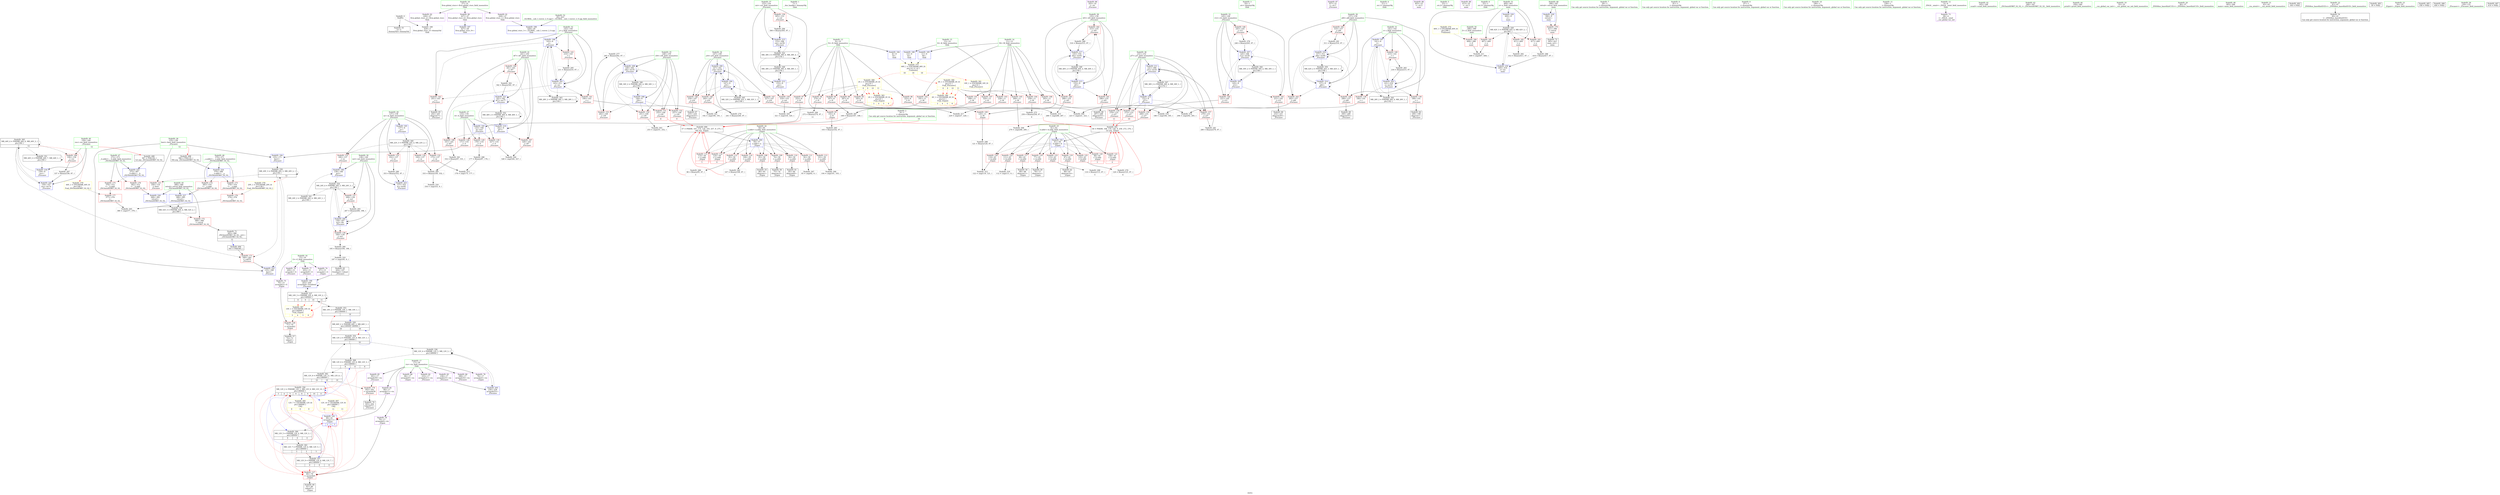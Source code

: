 digraph "SVFG" {
	label="SVFG";

	Node0x563e062cf680 [shape=record,color=grey,label="{NodeID: 0\nNullPtr}"];
	Node0x563e062cf680 -> Node0x563e062fabb0[style=solid];
	Node0x563e062cf680 -> Node0x563e06302c30[style=solid];
	Node0x563e062fee00 [shape=record,color=grey,label="{NodeID: 277\n263 = Binary(262, 97, )\n}"];
	Node0x563e062fee00 -> Node0x563e062fdd60[style=solid];
	Node0x563e062fd130 [shape=record,color=blue,label="{NodeID: 194\n135\<--171\nbest\<--\n_Z5scasev\n}"];
	Node0x563e062fd130 -> Node0x563e0631eff0[style=dashed];
	Node0x563e062fa350 [shape=record,color=red,label="{NodeID: 111\n92\<--59\n\<--a.addr\n_Z2goii\n}"];
	Node0x563e062fa350 -> Node0x563e0630c990[style=solid];
	Node0x563e062f8650 [shape=record,color=green,label="{NodeID: 28\n135\<--136\nbest\<--best_field_insensitive\n_Z5scasev\n|{|<s3>12}}"];
	Node0x563e062f8650 -> Node0x563e062ffc20[style=solid];
	Node0x563e062f8650 -> Node0x563e062fd130[style=solid];
	Node0x563e062f8650 -> Node0x563e06305740[style=solid];
	Node0x563e062f8650:s3 -> Node0x563e06350260[style=solid,color=red];
	Node0x563e0630c690 [shape=record,color=grey,label="{NodeID: 305\n380 = cmp(377, 379, )\n}"];
	Node0x563e06305740 [shape=record,color=blue,label="{NodeID: 222\n135\<--348\nbest\<--\n_Z5scasev\n}"];
	Node0x563e06305740 -> Node0x563e0631eff0[style=dashed];
	Node0x563e063002a0 [shape=record,color=red,label="{NodeID: 139\n198\<--141\n\<--i\n_Z5scasev\n}"];
	Node0x563e063002a0 -> Node0x563e062fb500[style=solid];
	Node0x563e062fae80 [shape=record,color=black,label="{NodeID: 56\n69\<--68\nidxprom1\<--\n_Z2goii\n}"];
	Node0x563e06350430 [shape=record,color=black,label="{NodeID: 499\n367 = PHI(159, )\n1st arg _ZSt3minIiERKT_S2_S2_ }"];
	Node0x563e06350430 -> Node0x563e063059b0[style=solid];
	Node0x563e06301960 [shape=record,color=red,label="{NodeID: 167\n326\<--161\n\<--i67\n_Z5scasev\n}"];
	Node0x563e06301960 -> Node0x563e0630c510[style=solid];
	Node0x563e062fc540 [shape=record,color=purple,label="{NodeID: 84\n298\<--17\narrayidx54\<--vis\n_Z5scasev\n}"];
	Node0x563e062e2aa0 [shape=record,color=green,label="{NodeID: 1\n7\<--1\n__dso_handle\<--dummyObj\nGlob }"];
	Node0x563e06309e10 [shape=record,color=grey,label="{NodeID: 278\n241 = Binary(240, 97, )\n}"];
	Node0x563e06309e10 -> Node0x563e062fdaf0[style=solid];
	Node0x563e062fd200 [shape=record,color=blue,label="{NodeID: 195\n137\<--9\nm\<--\n_Z5scasev\n}"];
	Node0x563e062fd200 -> Node0x563e0631f4f0[style=dashed];
	Node0x563e062fa420 [shape=record,color=red,label="{NodeID: 112\n95\<--59\n\<--a.addr\n_Z2goii\n}"];
	Node0x563e062fa420 -> Node0x563e0630aa10[style=solid];
	Node0x563e062f8720 [shape=record,color=green,label="{NodeID: 29\n137\<--138\nm\<--m_field_insensitive\n_Z5scasev\n}"];
	Node0x563e062f8720 -> Node0x563e062ffcf0[style=solid];
	Node0x563e062f8720 -> Node0x563e062ffdc0[style=solid];
	Node0x563e062f8720 -> Node0x563e062ffe90[style=solid];
	Node0x563e062f8720 -> Node0x563e062fff60[style=solid];
	Node0x563e062f8720 -> Node0x563e062fd200[style=solid];
	Node0x563e062f8720 -> Node0x563e06305810[style=solid];
	Node0x563e06303250 [shape=record,color=yellow,style=double,label="{NodeID: 389\n2V_1 = ENCHI(MR_2V_0)\npts\{10 \}\nFun[_Z5scasev]|{|<s6>8|<s7>9|<s8>10|<s9>11}}"];
	Node0x563e06303250 -> Node0x563e062fcdf0[style=dashed];
	Node0x563e06303250 -> Node0x563e062fcec0[style=dashed];
	Node0x563e06303250 -> Node0x563e062f9720[style=dashed];
	Node0x563e06303250 -> Node0x563e062f97f0[style=dashed];
	Node0x563e06303250 -> Node0x563e062f98c0[style=dashed];
	Node0x563e06303250 -> Node0x563e062f9990[style=dashed];
	Node0x563e06303250:s6 -> Node0x563e0631bf60[style=dashed,color=red];
	Node0x563e06303250:s7 -> Node0x563e0631bf60[style=dashed,color=red];
	Node0x563e06303250:s8 -> Node0x563e0631bf60[style=dashed,color=red];
	Node0x563e06303250:s9 -> Node0x563e0631bf60[style=dashed,color=red];
	Node0x563e0630c810 [shape=record,color=grey,label="{NodeID: 306\n104 = cmp(101, 103, )\n}"];
	Node0x563e06305810 [shape=record,color=blue,label="{NodeID: 223\n137\<--353\nm\<--inc82\n_Z5scasev\n}"];
	Node0x563e06305810 -> Node0x563e0631f4f0[style=dashed];
	Node0x563e06300370 [shape=record,color=red,label="{NodeID: 140\n215\<--141\n\<--i\n_Z5scasev\n}"];
	Node0x563e06300370 -> Node0x563e0630a590[style=solid];
	Node0x563e062faf50 [shape=record,color=black,label="{NodeID: 57\n72\<--71\ntobool\<--\n_Z2goii\n}"];
	Node0x563e06301a30 [shape=record,color=red,label="{NodeID: 168\n331\<--161\n\<--i67\n_Z5scasev\n}"];
	Node0x563e06301a30 -> Node0x563e0630c090[style=solid];
	Node0x563e062fc610 [shape=record,color=purple,label="{NodeID: 85\n301\<--17\narrayidx56\<--vis\n_Z5scasev\n}"];
	Node0x563e062fc610 -> Node0x563e06301bd0[style=solid];
	Node0x563e062e1e10 [shape=record,color=green,label="{NodeID: 2\n9\<--1\n\<--dummyObj\nCan only get source location for instruction, argument, global var or function.|{<s0>8|<s1>10}}"];
	Node0x563e062e1e10:s0 -> Node0x563e0634f3e0[style=solid,color=red];
	Node0x563e062e1e10:s1 -> Node0x563e0634ec80[style=solid,color=red];
	Node0x563e063262f0 [shape=record,color=black,label="{NodeID: 362\nMR_12V_9 = PHI(MR_12V_11, MR_12V_6, )\npts\{180000 \}\n|{|<s2>10|<s3>10|<s4>10}}"];
	Node0x563e063262f0 -> Node0x563e06301bd0[style=dashed];
	Node0x563e063262f0 -> Node0x563e06323af0[style=dashed];
	Node0x563e063262f0:s2 -> Node0x563e062ff8e0[style=dashed,color=red];
	Node0x563e063262f0:s3 -> Node0x563e062fcf90[style=dashed,color=red];
	Node0x563e063262f0:s4 -> Node0x563e063244f0[style=dashed,color=red];
	Node0x563e06309f90 [shape=record,color=grey,label="{NodeID: 279\n126 = Binary(125, 97, )\n|{<s0>6}}"];
	Node0x563e06309f90:s0 -> Node0x563e0634f3e0[style=solid,color=red];
	Node0x563e062fd2d0 [shape=record,color=blue,label="{NodeID: 196\n139\<--180\nm2\<--\n_Z5scasev\n}"];
	Node0x563e062fd2d0 -> Node0x563e0631a0c0[style=dashed];
	Node0x563e062fa4f0 [shape=record,color=red,label="{NodeID: 113\n101\<--59\n\<--a.addr\n_Z2goii\n}"];
	Node0x563e062fa4f0 -> Node0x563e0630c810[style=solid];
	Node0x563e062f87f0 [shape=record,color=green,label="{NodeID: 30\n139\<--140\nm2\<--m2_field_insensitive\n_Z5scasev\n}"];
	Node0x563e062f87f0 -> Node0x563e06300030[style=solid];
	Node0x563e062f87f0 -> Node0x563e06300100[style=solid];
	Node0x563e062f87f0 -> Node0x563e062fd2d0[style=solid];
	Node0x563e062f87f0 -> Node0x563e062fd610[style=solid];
	Node0x563e06303360 [shape=record,color=yellow,style=double,label="{NodeID: 390\n4V_1 = ENCHI(MR_4V_0)\npts\{12 \}\nFun[_Z5scasev]|{|<s6>8|<s7>9|<s8>10|<s9>11}}"];
	Node0x563e06303360 -> Node0x563e062f9b30[style=dashed];
	Node0x563e06303360 -> Node0x563e062f9c00[style=dashed];
	Node0x563e06303360 -> Node0x563e062f9cd0[style=dashed];
	Node0x563e06303360 -> Node0x563e062f9da0[style=dashed];
	Node0x563e06303360 -> Node0x563e062f9e70[style=dashed];
	Node0x563e06303360 -> Node0x563e062f9f40[style=dashed];
	Node0x563e06303360:s6 -> Node0x563e0631c070[style=dashed,color=red];
	Node0x563e06303360:s7 -> Node0x563e0631c070[style=dashed,color=red];
	Node0x563e06303360:s8 -> Node0x563e0631c070[style=dashed,color=red];
	Node0x563e06303360:s9 -> Node0x563e0631c070[style=dashed,color=red];
	Node0x563e0630c990 [shape=record,color=grey,label="{NodeID: 307\n93 = cmp(92, 9, )\n}"];
	Node0x563e063058e0 [shape=record,color=blue,label="{NodeID: 224\n370\<--366\n__a.addr\<--__a\n_ZSt3minIiERKT_S2_S2_\n}"];
	Node0x563e063058e0 -> Node0x563e06301e40[style=dashed];
	Node0x563e063058e0 -> Node0x563e06301f10[style=dashed];
	Node0x563e06300440 [shape=record,color=red,label="{NodeID: 141\n190\<--143\n\<--j\n_Z5scasev\n}"];
	Node0x563e06300440 -> Node0x563e0630de90[style=solid];
	Node0x563e062fb020 [shape=record,color=black,label="{NodeID: 58\n75\<--74\nidxprom3\<--\n_Z2goii\n}"];
	Node0x563e06301b00 [shape=record,color=red,label="{NodeID: 169\n341\<--161\n\<--i67\n_Z5scasev\n}"];
	Node0x563e06301b00 -> Node0x563e0630c210[style=solid];
	Node0x563e062fc6e0 [shape=record,color=purple,label="{NodeID: 86\n163\<--19\n\<--.str\n_Z5scasev\n}"];
	Node0x563e062e1ea0 [shape=record,color=green,label="{NodeID: 3\n19\<--1\n.str\<--dummyObj\nGlob }"];
	Node0x563e063267f0 [shape=record,color=black,label="{NodeID: 363\nMR_12V_7 = PHI(MR_12V_6, MR_12V_5, )\npts\{180000 \}\n|{|<s1>5|<s2>5|<s3>5}}"];
	Node0x563e063267f0 -> Node0x563e063249f0[style=dashed];
	Node0x563e063267f0:s1 -> Node0x563e062ff8e0[style=dashed,color=red];
	Node0x563e063267f0:s2 -> Node0x563e062fcf90[style=dashed,color=red];
	Node0x563e063267f0:s3 -> Node0x563e063244f0[style=dashed,color=red];
	Node0x563e0630a110 [shape=record,color=grey,label="{NodeID: 280\n195 = Binary(194, 196, )\n}"];
	Node0x563e0630a110 -> Node0x563e0630ce10[style=solid];
	Node0x563e062fd3a0 [shape=record,color=blue,label="{NodeID: 197\n141\<--9\ni\<--\n_Z5scasev\n}"];
	Node0x563e062fd3a0 -> Node0x563e063001d0[style=dashed];
	Node0x563e062fd3a0 -> Node0x563e063002a0[style=dashed];
	Node0x563e062fd3a0 -> Node0x563e06300370[style=dashed];
	Node0x563e062fd3a0 -> Node0x563e062fd7b0[style=dashed];
	Node0x563e062fd3a0 -> Node0x563e0631fef0[style=dashed];
	Node0x563e062fa5c0 [shape=record,color=red,label="{NodeID: 114\n106\<--59\n\<--a.addr\n_Z2goii\n}"];
	Node0x563e062fa5c0 -> Node0x563e0630a410[style=solid];
	Node0x563e062f88c0 [shape=record,color=green,label="{NodeID: 31\n141\<--142\ni\<--i_field_insensitive\n_Z5scasev\n}"];
	Node0x563e062f88c0 -> Node0x563e063001d0[style=solid];
	Node0x563e062f88c0 -> Node0x563e063002a0[style=solid];
	Node0x563e062f88c0 -> Node0x563e06300370[style=solid];
	Node0x563e062f88c0 -> Node0x563e062fd3a0[style=solid];
	Node0x563e062f88c0 -> Node0x563e062fd7b0[style=solid];
	Node0x563e06303440 [shape=record,color=yellow,style=double,label="{NodeID: 391\n16V_1 = ENCHI(MR_16V_0)\npts\{14 \}\nFun[_Z5scasev]}"];
	Node0x563e06303440 -> Node0x563e062fa010[style=dashed];
	Node0x563e0630cb10 [shape=record,color=grey,label="{NodeID: 308\n270 = cmp(268, 269, )\n}"];
	Node0x563e063059b0 [shape=record,color=blue,label="{NodeID: 225\n372\<--367\n__b.addr\<--__b\n_ZSt3minIiERKT_S2_S2_\n}"];
	Node0x563e063059b0 -> Node0x563e06301fe0[style=dashed];
	Node0x563e063059b0 -> Node0x563e063020b0[style=dashed];
	Node0x563e06300510 [shape=record,color=red,label="{NodeID: 142\n201\<--143\n\<--j\n_Z5scasev\n}"];
	Node0x563e06300510 -> Node0x563e062fb5d0[style=solid];
	Node0x563e062fb0f0 [shape=record,color=black,label="{NodeID: 59\n78\<--77\nidxprom5\<--\n_Z2goii\n}"];
	Node0x563e0631e0f0 [shape=record,color=black,label="{NodeID: 336\nMR_52V_3 = PHI(MR_52V_4, MR_52V_2, )\npts\{369 \}\n}"];
	Node0x563e0631e0f0 -> Node0x563e06301d70[style=dashed];
	Node0x563e06301bd0 [shape=record,color=red,label="{NodeID: 170\n302\<--301\n\<--arrayidx56\n_Z5scasev\n}"];
	Node0x563e06301bd0 -> Node0x563e062fb9e0[style=solid];
	Node0x563e062fc7b0 [shape=record,color=purple,label="{NodeID: 87\n357\<--21\n\<--.str.1\n_Z5scasev\n}"];
	Node0x563e062e1f30 [shape=record,color=green,label="{NodeID: 4\n21\<--1\n.str.1\<--dummyObj\nGlob }"];
	Node0x563e06326cf0 [shape=record,color=black,label="{NodeID: 364\nMR_12V_5 = PHI(MR_12V_4, MR_12V_3, )\npts\{180000 \}\n|{|<s1>4|<s2>4|<s3>4}}"];
	Node0x563e06326cf0 -> Node0x563e063267f0[style=dashed];
	Node0x563e06326cf0:s1 -> Node0x563e062ff8e0[style=dashed,color=red];
	Node0x563e06326cf0:s2 -> Node0x563e062fcf90[style=dashed,color=red];
	Node0x563e06326cf0:s3 -> Node0x563e063244f0[style=dashed,color=red];
	Node0x563e0630a290 [shape=record,color=grey,label="{NodeID: 281\n280 = Binary(279, 97, )\n}"];
	Node0x563e0630a290 -> Node0x563e062fdf00[style=solid];
	Node0x563e062fd470 [shape=record,color=blue,label="{NodeID: 198\n143\<--9\nj\<--\n_Z5scasev\n}"];
	Node0x563e062fd470 -> Node0x563e06300440[style=dashed];
	Node0x563e062fd470 -> Node0x563e06300510[style=dashed];
	Node0x563e062fd470 -> Node0x563e063005e0[style=dashed];
	Node0x563e062fd470 -> Node0x563e062fd470[style=dashed];
	Node0x563e062fd470 -> Node0x563e062fd6e0[style=dashed];
	Node0x563e062fd470 -> Node0x563e063203f0[style=dashed];
	Node0x563e062fa690 [shape=record,color=red,label="{NodeID: 115\n114\<--59\n\<--a.addr\n_Z2goii\n|{<s0>5}}"];
	Node0x563e062fa690:s0 -> Node0x563e0634ec80[style=solid,color=red];
	Node0x563e062f8990 [shape=record,color=green,label="{NodeID: 32\n143\<--144\nj\<--j_field_insensitive\n_Z5scasev\n}"];
	Node0x563e062f8990 -> Node0x563e06300440[style=solid];
	Node0x563e062f8990 -> Node0x563e06300510[style=solid];
	Node0x563e062f8990 -> Node0x563e063005e0[style=solid];
	Node0x563e062f8990 -> Node0x563e062fd470[style=solid];
	Node0x563e062f8990 -> Node0x563e062fd6e0[style=solid];
	Node0x563e0630cc90 [shape=record,color=grey,label="{NodeID: 309\n223 = cmp(221, 222, )\n}"];
	Node0x563e06305a80 [shape=record,color=blue,label="{NodeID: 226\n368\<--382\nretval\<--\n_ZSt3minIiERKT_S2_S2_\n}"];
	Node0x563e06305a80 -> Node0x563e0631e0f0[style=dashed];
	Node0x563e063005e0 [shape=record,color=red,label="{NodeID: 143\n210\<--143\n\<--j\n_Z5scasev\n}"];
	Node0x563e063005e0 -> Node0x563e0630b790[style=solid];
	Node0x563e062fb1c0 [shape=record,color=black,label="{NodeID: 60\n81\<--80\ntobool7\<--\n_Z2goii\n}"];
	Node0x563e06301ca0 [shape=record,color=red,label="{NodeID: 171\n348\<--345\n\<--call79\n_Z5scasev\n}"];
	Node0x563e06301ca0 -> Node0x563e06305740[style=solid];
	Node0x563e062fc880 [shape=record,color=purple,label="{NodeID: 88\n403\<--23\n\<--.str.2\nmain\n}"];
	Node0x563e062e1fc0 [shape=record,color=green,label="{NodeID: 5\n23\<--1\n.str.2\<--dummyObj\nGlob }"];
	Node0x563e063271f0 [shape=record,color=black,label="{NodeID: 365\nMR_44V_4 = PHI(MR_44V_6, MR_44V_3, )\npts\{160 \}\n|{|<s5>12}}"];
	Node0x563e063271f0 -> Node0x563e06301890[style=dashed];
	Node0x563e063271f0 -> Node0x563e06301ca0[style=dashed];
	Node0x563e063271f0 -> Node0x563e063055a0[style=dashed];
	Node0x563e063271f0 -> Node0x563e06322bf0[style=dashed];
	Node0x563e063271f0 -> Node0x563e063271f0[style=dashed];
	Node0x563e063271f0:s5 -> Node0x563e0631bbe0[style=dashed,color=red];
	Node0x563e0630a410 [shape=record,color=grey,label="{NodeID: 282\n107 = Binary(106, 97, )\n|{<s0>4}}"];
	Node0x563e0630a410:s0 -> Node0x563e0634ec80[style=solid,color=red];
	Node0x563e062fd540 [shape=record,color=blue,label="{NodeID: 199\n203\<--204\narrayidx8\<--frombool\n_Z5scasev\n}"];
	Node0x563e062fd540 -> Node0x563e062fd540[style=dashed];
	Node0x563e062fd540 -> Node0x563e0631afc0[style=dashed];
	Node0x563e062feff0 [shape=record,color=red,label="{NodeID: 116\n124\<--59\n\<--a.addr\n_Z2goii\n|{<s0>6}}"];
	Node0x563e062feff0:s0 -> Node0x563e0634ec80[style=solid,color=red];
	Node0x563e062f8a60 [shape=record,color=green,label="{NodeID: 33\n145\<--146\ni12\<--i12_field_insensitive\n_Z5scasev\n}"];
	Node0x563e062f8a60 -> Node0x563e063006b0[style=solid];
	Node0x563e062f8a60 -> Node0x563e06300780[style=solid];
	Node0x563e062f8a60 -> Node0x563e06300850[style=solid];
	Node0x563e062f8a60 -> Node0x563e062fd880[style=solid];
	Node0x563e062f8a60 -> Node0x563e062fdbc0[style=solid];
	Node0x563e0630ce10 [shape=record,color=grey,label="{NodeID: 310\n197 = cmp(195, 9, )\n}"];
	Node0x563e0630ce10 -> Node0x563e062fb430[style=solid];
	Node0x563e06305b50 [shape=record,color=blue,label="{NodeID: 227\n368\<--385\nretval\<--\n_ZSt3minIiERKT_S2_S2_\n}"];
	Node0x563e06305b50 -> Node0x563e0631e0f0[style=dashed];
	Node0x563e063006b0 [shape=record,color=red,label="{NodeID: 144\n221\<--145\n\<--i12\n_Z5scasev\n}"];
	Node0x563e063006b0 -> Node0x563e0630cc90[style=solid];
	Node0x563e062fb290 [shape=record,color=black,label="{NodeID: 61\n85\<--84\nidxprom8\<--\n_Z2goii\n}"];
	Node0x563e0631eaf0 [shape=record,color=black,label="{NodeID: 338\nMR_12V_4 = PHI(MR_12V_5, MR_12V_3, )\npts\{180000 \}\n}"];
	Node0x563e0631eaf0 -> Node0x563e062fda20[style=dashed];
	Node0x563e0631eaf0 -> Node0x563e0631eaf0[style=dashed];
	Node0x563e0631eaf0 -> Node0x563e063280f0[style=dashed];
	Node0x563e06301d70 [shape=record,color=red,label="{NodeID: 172\n388\<--368\n\<--retval\n_ZSt3minIiERKT_S2_S2_\n}"];
	Node0x563e06301d70 -> Node0x563e062fbab0[style=solid];
	Node0x563e062fc950 [shape=record,color=purple,label="{NodeID: 89\n413\<--25\n\<--.str.3\nmain\n}"];
	Node0x563e062e34c0 [shape=record,color=green,label="{NodeID: 6\n25\<--1\n.str.3\<--dummyObj\nGlob }"];
	Node0x563e0630a590 [shape=record,color=grey,label="{NodeID: 283\n216 = Binary(215, 97, )\n}"];
	Node0x563e0630a590 -> Node0x563e062fd7b0[style=solid];
	Node0x563e062fd610 [shape=record,color=blue,label="{NodeID: 200\n139\<--207\nm2\<--div\n_Z5scasev\n}"];
	Node0x563e062fd610 -> Node0x563e06300030[style=dashed];
	Node0x563e062fd610 -> Node0x563e06300100[style=dashed];
	Node0x563e062fd610 -> Node0x563e062fd610[style=dashed];
	Node0x563e062fd610 -> Node0x563e0631a0c0[style=dashed];
	Node0x563e062ff0c0 [shape=record,color=red,label="{NodeID: 117\n68\<--61\n\<--b.addr\n_Z2goii\n}"];
	Node0x563e062ff0c0 -> Node0x563e062fae80[style=solid];
	Node0x563e062f8b30 [shape=record,color=green,label="{NodeID: 34\n147\<--148\nj16\<--j16_field_insensitive\n_Z5scasev\n}"];
	Node0x563e062f8b30 -> Node0x563e06300920[style=solid];
	Node0x563e062f8b30 -> Node0x563e063009f0[style=solid];
	Node0x563e062f8b30 -> Node0x563e06300ac0[style=solid];
	Node0x563e062f8b30 -> Node0x563e062fd950[style=solid];
	Node0x563e062f8b30 -> Node0x563e062fdaf0[style=solid];
	Node0x563e0630cf90 [shape=record,color=grey,label="{NodeID: 311\n409 = cmp(407, 408, )\n}"];
	Node0x563e06305c20 [shape=record,color=blue,label="{NodeID: 228\n396\<--9\nretval\<--\nmain\n}"];
	Node0x563e06305c20 -> Node0x563e06302320[style=dashed];
	Node0x563e06300780 [shape=record,color=red,label="{NodeID: 145\n231\<--145\n\<--i12\n_Z5scasev\n}"];
	Node0x563e06300780 -> Node0x563e062fb6a0[style=solid];
	Node0x563e062fb360 [shape=record,color=black,label="{NodeID: 62\n88\<--87\nidxprom10\<--\n_Z2goii\n}"];
	Node0x563e0631eff0 [shape=record,color=black,label="{NodeID: 339\nMR_20V_3 = PHI(MR_20V_5, MR_20V_2, )\npts\{136 \}\n|{|<s4>12}}"];
	Node0x563e0631eff0 -> Node0x563e062ffc20[style=dashed];
	Node0x563e0631eff0 -> Node0x563e06301ca0[style=dashed];
	Node0x563e0631eff0 -> Node0x563e06305740[style=dashed];
	Node0x563e0631eff0 -> Node0x563e0631eff0[style=dashed];
	Node0x563e0631eff0:s4 -> Node0x563e0631bad0[style=dashed,color=red];
	Node0x563e06301e40 [shape=record,color=red,label="{NodeID: 173\n378\<--370\n\<--__a.addr\n_ZSt3minIiERKT_S2_S2_\n}"];
	Node0x563e06301e40 -> Node0x563e06302250[style=solid];
	Node0x563e062fca20 [shape=record,color=purple,label="{NodeID: 90\n427\<--27\nllvm.global_ctors_0\<--llvm.global_ctors\nGlob }"];
	Node0x563e062fca20 -> Node0x563e06302a30[style=solid];
	Node0x563e062e3550 [shape=record,color=green,label="{NodeID: 7\n28\<--1\n\<--dummyObj\nCan only get source location for instruction, argument, global var or function.}"];
	Node0x563e0630a710 [shape=record,color=grey,label="{NodeID: 284\n275 = Binary(274, 97, )\n|{<s0>11}}"];
	Node0x563e0630a710:s0 -> Node0x563e0634ec80[style=solid,color=red];
	Node0x563e062fd6e0 [shape=record,color=blue,label="{NodeID: 201\n143\<--211\nj\<--inc\n_Z5scasev\n}"];
	Node0x563e062fd6e0 -> Node0x563e06300440[style=dashed];
	Node0x563e062fd6e0 -> Node0x563e06300510[style=dashed];
	Node0x563e062fd6e0 -> Node0x563e063005e0[style=dashed];
	Node0x563e062fd6e0 -> Node0x563e062fd470[style=dashed];
	Node0x563e062fd6e0 -> Node0x563e062fd6e0[style=dashed];
	Node0x563e062fd6e0 -> Node0x563e063203f0[style=dashed];
	Node0x563e062ff190 [shape=record,color=red,label="{NodeID: 118\n77\<--61\n\<--b.addr\n_Z2goii\n}"];
	Node0x563e062ff190 -> Node0x563e062fb0f0[style=solid];
	Node0x563e062f8c00 [shape=record,color=green,label="{NodeID: 35\n149\<--150\ni30\<--i30_field_insensitive\n_Z5scasev\n}"];
	Node0x563e062f8c00 -> Node0x563e06300b90[style=solid];
	Node0x563e062f8c00 -> Node0x563e06300c60[style=solid];
	Node0x563e062f8c00 -> Node0x563e06300d30[style=solid];
	Node0x563e062f8c00 -> Node0x563e06300e00[style=solid];
	Node0x563e062f8c00 -> Node0x563e062fdc90[style=solid];
	Node0x563e062f8c00 -> Node0x563e062fdd60[style=solid];
	Node0x563e0630d110 [shape=record,color=grey,label="{NodeID: 312\n122 = cmp(119, 121, )\n}"];
	Node0x563e06305cf0 [shape=record,color=blue,label="{NodeID: 229\n400\<--9\nz\<--\nmain\n}"];
	Node0x563e06305cf0 -> Node0x563e0631b4c0[style=dashed];
	Node0x563e06300850 [shape=record,color=red,label="{NodeID: 146\n245\<--145\n\<--i12\n_Z5scasev\n}"];
	Node0x563e06300850 -> Node0x563e062fec80[style=solid];
	Node0x563e062fb430 [shape=record,color=black,label="{NodeID: 63\n204\<--197\nfrombool\<--tobool\n_Z5scasev\n}"];
	Node0x563e062fb430 -> Node0x563e062fd540[style=solid];
	Node0x563e0631f4f0 [shape=record,color=black,label="{NodeID: 340\nMR_22V_3 = PHI(MR_22V_4, MR_22V_2, )\npts\{138 \}\n}"];
	Node0x563e0631f4f0 -> Node0x563e062ffcf0[style=dashed];
	Node0x563e0631f4f0 -> Node0x563e062ffdc0[style=dashed];
	Node0x563e0631f4f0 -> Node0x563e062ffe90[style=dashed];
	Node0x563e0631f4f0 -> Node0x563e062fff60[style=dashed];
	Node0x563e0631f4f0 -> Node0x563e06305810[style=dashed];
	Node0x563e06301f10 [shape=record,color=red,label="{NodeID: 174\n385\<--370\n\<--__a.addr\n_ZSt3minIiERKT_S2_S2_\n}"];
	Node0x563e06301f10 -> Node0x563e06305b50[style=solid];
	Node0x563e062fcb20 [shape=record,color=purple,label="{NodeID: 91\n428\<--27\nllvm.global_ctors_1\<--llvm.global_ctors\nGlob }"];
	Node0x563e062fcb20 -> Node0x563e06302b30[style=solid];
	Node0x563e062e35e0 [shape=record,color=green,label="{NodeID: 8\n91\<--1\n\<--dummyObj\nCan only get source location for instruction, argument, global var or function.}"];
	Node0x563e063280f0 [shape=record,color=black,label="{NodeID: 368\nMR_12V_6 = PHI(MR_12V_8, MR_12V_3, )\npts\{180000 \}\n|{|<s1>8|<s2>8|<s3>8}}"];
	Node0x563e063280f0 -> Node0x563e063262f0[style=dashed];
	Node0x563e063280f0:s1 -> Node0x563e062ff8e0[style=dashed,color=red];
	Node0x563e063280f0:s2 -> Node0x563e062fcf90[style=dashed,color=red];
	Node0x563e063280f0:s3 -> Node0x563e063244f0[style=dashed,color=red];
	Node0x563e0630a890 [shape=record,color=grey,label="{NodeID: 285\n103 = Binary(102, 97, )\n}"];
	Node0x563e0630a890 -> Node0x563e0630c810[style=solid];
	Node0x563e062fd7b0 [shape=record,color=blue,label="{NodeID: 202\n141\<--216\ni\<--inc10\n_Z5scasev\n}"];
	Node0x563e062fd7b0 -> Node0x563e063001d0[style=dashed];
	Node0x563e062fd7b0 -> Node0x563e063002a0[style=dashed];
	Node0x563e062fd7b0 -> Node0x563e06300370[style=dashed];
	Node0x563e062fd7b0 -> Node0x563e062fd7b0[style=dashed];
	Node0x563e062fd7b0 -> Node0x563e0631fef0[style=dashed];
	Node0x563e062ff260 [shape=record,color=red,label="{NodeID: 119\n87\<--61\n\<--b.addr\n_Z2goii\n}"];
	Node0x563e062ff260 -> Node0x563e062fb360[style=solid];
	Node0x563e062f8cd0 [shape=record,color=green,label="{NodeID: 36\n151\<--152\nj37\<--j37_field_insensitive\n_Z5scasev\n}"];
	Node0x563e062f8cd0 -> Node0x563e06300ed0[style=solid];
	Node0x563e062f8cd0 -> Node0x563e06300fa0[style=solid];
	Node0x563e062f8cd0 -> Node0x563e06301070[style=solid];
	Node0x563e062f8cd0 -> Node0x563e06301140[style=solid];
	Node0x563e062f8cd0 -> Node0x563e062fde30[style=solid];
	Node0x563e062f8cd0 -> Node0x563e062fdf00[style=solid];
	Node0x563e0630d290 [shape=record,color=grey,label="{NodeID: 313\n178 = cmp(175, 177, )\n}"];
	Node0x563e06305dc0 [shape=record,color=blue,label="{NodeID: 230\n400\<--418\nz\<--inc\nmain\n}"];
	Node0x563e06305dc0 -> Node0x563e0631b4c0[style=dashed];
	Node0x563e06300920 [shape=record,color=red,label="{NodeID: 147\n227\<--147\n\<--j16\n_Z5scasev\n}"];
	Node0x563e06300920 -> Node0x563e0630d890[style=solid];
	Node0x563e062fb500 [shape=record,color=black,label="{NodeID: 64\n199\<--198\nidxprom\<--\n_Z5scasev\n}"];
	Node0x563e0631f9f0 [shape=record,color=black,label="{NodeID: 341\nMR_24V_2 = PHI(MR_24V_4, MR_24V_1, )\npts\{140 \}\n}"];
	Node0x563e0631f9f0 -> Node0x563e062fd2d0[style=dashed];
	Node0x563e06301fe0 [shape=record,color=red,label="{NodeID: 175\n376\<--372\n\<--__b.addr\n_ZSt3minIiERKT_S2_S2_\n}"];
	Node0x563e06301fe0 -> Node0x563e06302180[style=solid];
	Node0x563e062fcc20 [shape=record,color=purple,label="{NodeID: 92\n429\<--27\nllvm.global_ctors_2\<--llvm.global_ctors\nGlob }"];
	Node0x563e062fcc20 -> Node0x563e06302c30[style=solid];
	Node0x563e062e3670 [shape=record,color=green,label="{NodeID: 9\n97\<--1\n\<--dummyObj\nCan only get source location for instruction, argument, global var or function.}"];
	Node0x563e0630aa10 [shape=record,color=grey,label="{NodeID: 286\n96 = Binary(95, 97, )\n|{<s0>3}}"];
	Node0x563e0630aa10:s0 -> Node0x563e0634ec80[style=solid,color=red];
	Node0x563e062fd880 [shape=record,color=blue,label="{NodeID: 203\n145\<--9\ni12\<--\n_Z5scasev\n}"];
	Node0x563e062fd880 -> Node0x563e063006b0[style=dashed];
	Node0x563e062fd880 -> Node0x563e06300780[style=dashed];
	Node0x563e062fd880 -> Node0x563e06300850[style=dashed];
	Node0x563e062fd880 -> Node0x563e062fdbc0[style=dashed];
	Node0x563e062fd880 -> Node0x563e063208f0[style=dashed];
	Node0x563e062ff330 [shape=record,color=red,label="{NodeID: 120\n98\<--61\n\<--b.addr\n_Z2goii\n|{<s0>3}}"];
	Node0x563e062ff330:s0 -> Node0x563e0634f3e0[style=solid,color=red];
	Node0x563e062f8da0 [shape=record,color=green,label="{NodeID: 37\n153\<--154\ncnt\<--cnt_field_insensitive\n_Z5scasev\n}"];
	Node0x563e062f8da0 -> Node0x563e06301210[style=solid];
	Node0x563e062f8da0 -> Node0x563e063012e0[style=solid];
	Node0x563e062f8da0 -> Node0x563e06304f20[style=solid];
	Node0x563e062f8da0 -> Node0x563e06305190[style=solid];
	Node0x563e0630d410 [shape=record,color=grey,label="{NodeID: 314\n294 = cmp(292, 293, )\n}"];
	Node0x563e063009f0 [shape=record,color=red,label="{NodeID: 148\n234\<--147\n\<--j16\n_Z5scasev\n}"];
	Node0x563e063009f0 -> Node0x563e062fb770[style=solid];
	Node0x563e062fb5d0 [shape=record,color=black,label="{NodeID: 65\n202\<--201\nidxprom7\<--\n_Z5scasev\n}"];
	Node0x563e0631fef0 [shape=record,color=black,label="{NodeID: 342\nMR_26V_2 = PHI(MR_26V_4, MR_26V_1, )\npts\{142 \}\n}"];
	Node0x563e0631fef0 -> Node0x563e062fd3a0[style=dashed];
	Node0x563e063020b0 [shape=record,color=red,label="{NodeID: 176\n382\<--372\n\<--__b.addr\n_ZSt3minIiERKT_S2_S2_\n}"];
	Node0x563e063020b0 -> Node0x563e06305a80[style=solid];
	Node0x563e062fcd20 [shape=record,color=red,label="{NodeID: 93\n102\<--8\n\<--N\n_Z2goii\n}"];
	Node0x563e062fcd20 -> Node0x563e0630a890[style=solid];
	Node0x563e062f76b0 [shape=record,color=green,label="{NodeID: 10\n196\<--1\n\<--dummyObj\nCan only get source location for instruction, argument, global var or function.}"];
	Node0x563e0630ab90 [shape=record,color=grey,label="{NodeID: 287\n169 = Binary(167, 168, )\n}"];
	Node0x563e0630ab90 -> Node0x563e062fd060[style=solid];
	Node0x563e062fd950 [shape=record,color=blue,label="{NodeID: 204\n147\<--9\nj16\<--\n_Z5scasev\n}"];
	Node0x563e062fd950 -> Node0x563e06300920[style=dashed];
	Node0x563e062fd950 -> Node0x563e063009f0[style=dashed];
	Node0x563e062fd950 -> Node0x563e06300ac0[style=dashed];
	Node0x563e062fd950 -> Node0x563e062fd950[style=dashed];
	Node0x563e062fd950 -> Node0x563e062fdaf0[style=dashed];
	Node0x563e062fd950 -> Node0x563e06320df0[style=dashed];
	Node0x563e062ff400 [shape=record,color=red,label="{NodeID: 121\n108\<--61\n\<--b.addr\n_Z2goii\n|{<s0>4}}"];
	Node0x563e062ff400:s0 -> Node0x563e0634f3e0[style=solid,color=red];
	Node0x563e062f8e70 [shape=record,color=green,label="{NodeID: 38\n155\<--156\ni45\<--i45_field_insensitive\n_Z5scasev\n}"];
	Node0x563e062f8e70 -> Node0x563e063013b0[style=solid];
	Node0x563e062f8e70 -> Node0x563e06301480[style=solid];
	Node0x563e062f8e70 -> Node0x563e06301550[style=solid];
	Node0x563e062f8e70 -> Node0x563e06304ff0[style=solid];
	Node0x563e062f8e70 -> Node0x563e06305330[style=solid];
	Node0x563e0630d590 [shape=record,color=grey,label="{NodeID: 315\n288 = cmp(286, 287, )\n}"];
	Node0x563e06300ac0 [shape=record,color=red,label="{NodeID: 149\n240\<--147\n\<--j16\n_Z5scasev\n}"];
	Node0x563e06300ac0 -> Node0x563e06309e10[style=solid];
	Node0x563e062fb6a0 [shape=record,color=black,label="{NodeID: 66\n232\<--231\nidxprom20\<--\n_Z5scasev\n}"];
	Node0x563e063203f0 [shape=record,color=black,label="{NodeID: 343\nMR_28V_2 = PHI(MR_28V_3, MR_28V_1, )\npts\{144 \}\n}"];
	Node0x563e063203f0 -> Node0x563e062fd470[style=dashed];
	Node0x563e063203f0 -> Node0x563e063203f0[style=dashed];
	Node0x563e06302180 [shape=record,color=red,label="{NodeID: 177\n377\<--376\n\<--\n_ZSt3minIiERKT_S2_S2_\n}"];
	Node0x563e06302180 -> Node0x563e0630c690[style=solid];
	Node0x563e062fcdf0 [shape=record,color=red,label="{NodeID: 94\n167\<--8\n\<--N\n_Z5scasev\n}"];
	Node0x563e062fcdf0 -> Node0x563e0630ab90[style=solid];
	Node0x563e062f7740 [shape=record,color=green,label="{NodeID: 11\n238\<--1\n\<--dummyObj\nCan only get source location for instruction, argument, global var or function.}"];
	Node0x563e0630ad10 [shape=record,color=grey,label="{NodeID: 288\n418 = Binary(417, 97, )\n}"];
	Node0x563e0630ad10 -> Node0x563e06305dc0[style=solid];
	Node0x563e062fda20 [shape=record,color=blue,label="{NodeID: 205\n236\<--238\narrayidx23\<--\n_Z5scasev\n}"];
	Node0x563e062fda20 -> Node0x563e0631eaf0[style=dashed];
	Node0x563e062ff4d0 [shape=record,color=red,label="{NodeID: 122\n111\<--61\n\<--b.addr\n_Z2goii\n}"];
	Node0x563e062ff4d0 -> Node0x563e0630db90[style=solid];
	Node0x563e062f8f40 [shape=record,color=green,label="{NodeID: 39\n157\<--158\nj49\<--j49_field_insensitive\n_Z5scasev\n}"];
	Node0x563e062f8f40 -> Node0x563e06301620[style=solid];
	Node0x563e062f8f40 -> Node0x563e063016f0[style=solid];
	Node0x563e062f8f40 -> Node0x563e063017c0[style=solid];
	Node0x563e062f8f40 -> Node0x563e063050c0[style=solid];
	Node0x563e062f8f40 -> Node0x563e06305260[style=solid];
	Node0x563e0630d710 [shape=record,color=grey,label="{NodeID: 316\n334 = cmp(333, 9, )\n}"];
	Node0x563e06300b90 [shape=record,color=red,label="{NodeID: 150\n251\<--149\n\<--i30\n_Z5scasev\n}"];
	Node0x563e06300b90 -> Node0x563e0630c390[style=solid];
	Node0x563e062fb770 [shape=record,color=black,label="{NodeID: 67\n235\<--234\nidxprom22\<--\n_Z5scasev\n}"];
	Node0x563e063208f0 [shape=record,color=black,label="{NodeID: 344\nMR_30V_2 = PHI(MR_30V_4, MR_30V_1, )\npts\{146 \}\n}"];
	Node0x563e063208f0 -> Node0x563e062fd880[style=dashed];
	Node0x563e06302250 [shape=record,color=red,label="{NodeID: 178\n379\<--378\n\<--\n_ZSt3minIiERKT_S2_S2_\n}"];
	Node0x563e06302250 -> Node0x563e0630c690[style=solid];
	Node0x563e062fcec0 [shape=record,color=red,label="{NodeID: 95\n185\<--8\n\<--N\n_Z5scasev\n}"];
	Node0x563e062fcec0 -> Node0x563e0630da10[style=solid];
	Node0x563e062f77d0 [shape=record,color=green,label="{NodeID: 12\n4\<--6\n_ZStL8__ioinit\<--_ZStL8__ioinit_field_insensitive\nGlob }"];
	Node0x563e062f77d0 -> Node0x563e062fbc50[style=solid];
	Node0x563e0630ae90 [shape=record,color=grey,label="{NodeID: 289\n316 = Binary(315, 97, )\n}"];
	Node0x563e0630ae90 -> Node0x563e06305330[style=solid];
	Node0x563e062fdaf0 [shape=record,color=blue,label="{NodeID: 206\n147\<--241\nj16\<--inc25\n_Z5scasev\n}"];
	Node0x563e062fdaf0 -> Node0x563e06300920[style=dashed];
	Node0x563e062fdaf0 -> Node0x563e063009f0[style=dashed];
	Node0x563e062fdaf0 -> Node0x563e06300ac0[style=dashed];
	Node0x563e062fdaf0 -> Node0x563e062fd950[style=dashed];
	Node0x563e062fdaf0 -> Node0x563e062fdaf0[style=dashed];
	Node0x563e062fdaf0 -> Node0x563e06320df0[style=dashed];
	Node0x563e062ff5a0 [shape=record,color=red,label="{NodeID: 123\n115\<--61\n\<--b.addr\n_Z2goii\n}"];
	Node0x563e062ff5a0 -> Node0x563e0630bd90[style=solid];
	Node0x563e062f9010 [shape=record,color=green,label="{NodeID: 40\n159\<--160\nres\<--res_field_insensitive\n_Z5scasev\n|{|<s3>12}}"];
	Node0x563e062f9010 -> Node0x563e06301890[style=solid];
	Node0x563e062f9010 -> Node0x563e06305400[style=solid];
	Node0x563e062f9010 -> Node0x563e063055a0[style=solid];
	Node0x563e062f9010:s3 -> Node0x563e06350430[style=solid,color=red];
	Node0x563e0630d890 [shape=record,color=grey,label="{NodeID: 317\n229 = cmp(227, 228, )\n}"];
	Node0x563e06300c60 [shape=record,color=red,label="{NodeID: 151\n255\<--149\n\<--i30\n_Z5scasev\n|{<s0>8}}"];
	Node0x563e06300c60:s0 -> Node0x563e0634ec80[style=solid,color=red];
	Node0x563e062fb840 [shape=record,color=black,label="{NodeID: 68\n297\<--296\nidxprom53\<--\n_Z5scasev\n}"];
	Node0x563e06320df0 [shape=record,color=black,label="{NodeID: 345\nMR_32V_2 = PHI(MR_32V_3, MR_32V_1, )\npts\{148 \}\n}"];
	Node0x563e06320df0 -> Node0x563e062fd950[style=dashed];
	Node0x563e06320df0 -> Node0x563e06320df0[style=dashed];
	Node0x563e06302320 [shape=record,color=red,label="{NodeID: 179\n421\<--396\n\<--retval\nmain\n}"];
	Node0x563e06302320 -> Node0x563e062fbb80[style=solid];
	Node0x563e062f9720 [shape=record,color=red,label="{NodeID: 96\n222\<--8\n\<--N\n_Z5scasev\n}"];
	Node0x563e062f9720 -> Node0x563e0630cc90[style=solid];
	Node0x563e062f7860 [shape=record,color=green,label="{NodeID: 13\n8\<--10\nN\<--N_field_insensitive\nGlob }"];
	Node0x563e062f7860 -> Node0x563e062fcd20[style=solid];
	Node0x563e062f7860 -> Node0x563e062fcdf0[style=solid];
	Node0x563e062f7860 -> Node0x563e062fcec0[style=solid];
	Node0x563e062f7860 -> Node0x563e062f9720[style=solid];
	Node0x563e062f7860 -> Node0x563e062f97f0[style=solid];
	Node0x563e062f7860 -> Node0x563e062f98c0[style=solid];
	Node0x563e062f7860 -> Node0x563e062f9990[style=solid];
	Node0x563e062f7860 -> Node0x563e06302730[style=solid];
	Node0x563e0630b010 [shape=record,color=grey,label="{NodeID: 290\n353 = Binary(352, 97, )\n}"];
	Node0x563e0630b010 -> Node0x563e06305810[style=solid];
	Node0x563e062fdbc0 [shape=record,color=blue,label="{NodeID: 207\n145\<--246\ni12\<--inc28\n_Z5scasev\n}"];
	Node0x563e062fdbc0 -> Node0x563e063006b0[style=dashed];
	Node0x563e062fdbc0 -> Node0x563e06300780[style=dashed];
	Node0x563e062fdbc0 -> Node0x563e06300850[style=dashed];
	Node0x563e062fdbc0 -> Node0x563e062fdbc0[style=dashed];
	Node0x563e062fdbc0 -> Node0x563e063208f0[style=dashed];
	Node0x563e062ff670 [shape=record,color=red,label="{NodeID: 124\n119\<--61\n\<--b.addr\n_Z2goii\n}"];
	Node0x563e062ff670 -> Node0x563e0630d110[style=solid];
	Node0x563e062f90e0 [shape=record,color=green,label="{NodeID: 41\n161\<--162\ni67\<--i67_field_insensitive\n_Z5scasev\n}"];
	Node0x563e062f90e0 -> Node0x563e06301960[style=solid];
	Node0x563e062f90e0 -> Node0x563e06301a30[style=solid];
	Node0x563e062f90e0 -> Node0x563e06301b00[style=solid];
	Node0x563e062f90e0 -> Node0x563e063054d0[style=solid];
	Node0x563e062f90e0 -> Node0x563e06305670[style=solid];
	Node0x563e0630da10 [shape=record,color=grey,label="{NodeID: 318\n186 = cmp(184, 185, )\n}"];
	Node0x563e06300d30 [shape=record,color=red,label="{NodeID: 152\n257\<--149\n\<--i30\n_Z5scasev\n|{<s0>9}}"];
	Node0x563e06300d30:s0 -> Node0x563e0634ec80[style=solid,color=red];
	Node0x563e062fb910 [shape=record,color=black,label="{NodeID: 69\n300\<--299\nidxprom55\<--\n_Z5scasev\n}"];
	Node0x563e063212f0 [shape=record,color=black,label="{NodeID: 346\nMR_34V_2 = PHI(MR_34V_4, MR_34V_1, )\npts\{150 \}\n}"];
	Node0x563e063212f0 -> Node0x563e062fdc90[style=dashed];
	Node0x563e063023f0 [shape=record,color=red,label="{NodeID: 180\n408\<--398\n\<--Z\nmain\n}"];
	Node0x563e063023f0 -> Node0x563e0630cf90[style=solid];
	Node0x563e062f97f0 [shape=record,color=red,label="{NodeID: 97\n252\<--8\n\<--N\n_Z5scasev\n}"];
	Node0x563e062f97f0 -> Node0x563e0630c390[style=solid];
	Node0x563e062f7920 [shape=record,color=green,label="{NodeID: 14\n11\<--12\nM\<--M_field_insensitive\nGlob }"];
	Node0x563e062f7920 -> Node0x563e062f9a60[style=solid];
	Node0x563e062f7920 -> Node0x563e062f9b30[style=solid];
	Node0x563e062f7920 -> Node0x563e062f9c00[style=solid];
	Node0x563e062f7920 -> Node0x563e062f9cd0[style=solid];
	Node0x563e062f7920 -> Node0x563e062f9da0[style=solid];
	Node0x563e062f7920 -> Node0x563e062f9e70[style=solid];
	Node0x563e062f7920 -> Node0x563e062f9f40[style=solid];
	Node0x563e062f7920 -> Node0x563e06302830[style=solid];
	Node0x563e0632a510 [shape=record,color=yellow,style=double,label="{NodeID: 374\n60V_1 = ENCHI(MR_60V_0)\npts\{399 \}\nFun[main]}"];
	Node0x563e0632a510 -> Node0x563e063023f0[style=dashed];
	Node0x563e0630b190 [shape=record,color=grey,label="{NodeID: 291\n311 = Binary(310, 97, )\n}"];
	Node0x563e0630b190 -> Node0x563e06305260[style=solid];
	Node0x563e062fdc90 [shape=record,color=blue,label="{NodeID: 208\n149\<--9\ni30\<--\n_Z5scasev\n}"];
	Node0x563e062fdc90 -> Node0x563e06300b90[style=dashed];
	Node0x563e062fdc90 -> Node0x563e06300c60[style=dashed];
	Node0x563e062fdc90 -> Node0x563e06300d30[style=dashed];
	Node0x563e062fdc90 -> Node0x563e06300e00[style=dashed];
	Node0x563e062fdc90 -> Node0x563e062fdd60[style=dashed];
	Node0x563e062fdc90 -> Node0x563e063212f0[style=dashed];
	Node0x563e062ff740 [shape=record,color=red,label="{NodeID: 125\n125\<--61\n\<--b.addr\n_Z2goii\n}"];
	Node0x563e062ff740 -> Node0x563e06309f90[style=solid];
	Node0x563e062f91b0 [shape=record,color=green,label="{NodeID: 42\n165\<--166\nscanf\<--scanf_field_insensitive\n}"];
	Node0x563e06334170 [shape=record,color=yellow,style=double,label="{NodeID: 485\n12V_7 = CSCHI(MR_12V_6)\npts\{180000 \}\nCS[]|{<s0>9|<s1>9|<s2>9}}"];
	Node0x563e06334170:s0 -> Node0x563e062ff8e0[style=dashed,color=red];
	Node0x563e06334170:s1 -> Node0x563e062fcf90[style=dashed,color=red];
	Node0x563e06334170:s2 -> Node0x563e063244f0[style=dashed,color=red];
	Node0x563e0630db90 [shape=record,color=grey,label="{NodeID: 319\n112 = cmp(111, 9, )\n}"];
	Node0x563e06300e00 [shape=record,color=red,label="{NodeID: 153\n262\<--149\n\<--i30\n_Z5scasev\n}"];
	Node0x563e06300e00 -> Node0x563e062fee00[style=solid];
	Node0x563e062fb9e0 [shape=record,color=black,label="{NodeID: 70\n303\<--302\ntobool57\<--\n_Z5scasev\n}"];
	Node0x563e063217f0 [shape=record,color=black,label="{NodeID: 347\nMR_36V_2 = PHI(MR_36V_4, MR_36V_1, )\npts\{152 \}\n}"];
	Node0x563e063217f0 -> Node0x563e062fde30[style=dashed];
	Node0x563e063024c0 [shape=record,color=red,label="{NodeID: 181\n407\<--400\n\<--z\nmain\n}"];
	Node0x563e063024c0 -> Node0x563e0630cf90[style=solid];
	Node0x563e062f98c0 [shape=record,color=red,label="{NodeID: 98\n274\<--8\n\<--N\n_Z5scasev\n}"];
	Node0x563e062f98c0 -> Node0x563e0630a710[style=solid];
	Node0x563e062f79e0 [shape=record,color=green,label="{NodeID: 15\n13\<--14\nK\<--K_field_insensitive\nGlob }"];
	Node0x563e062f79e0 -> Node0x563e062fa010[style=solid];
	Node0x563e062f79e0 -> Node0x563e06302930[style=solid];
	Node0x563e0632a5f0 [shape=record,color=yellow,style=double,label="{NodeID: 375\n66V_1 = ENCHI(MR_66V_0)\npts\{10 12 14 \}\nFun[main]|{<s0>16|<s1>16|<s2>16}}"];
	Node0x563e0632a5f0:s0 -> Node0x563e06303250[style=dashed,color=red];
	Node0x563e0632a5f0:s1 -> Node0x563e06303360[style=dashed,color=red];
	Node0x563e0632a5f0:s2 -> Node0x563e06303440[style=dashed,color=red];
	Node0x563e0630b310 [shape=record,color=grey,label="{NodeID: 292\n412 = Binary(411, 97, )\n}"];
	Node0x563e062fdd60 [shape=record,color=blue,label="{NodeID: 209\n149\<--263\ni30\<--inc35\n_Z5scasev\n}"];
	Node0x563e062fdd60 -> Node0x563e06300b90[style=dashed];
	Node0x563e062fdd60 -> Node0x563e06300c60[style=dashed];
	Node0x563e062fdd60 -> Node0x563e06300d30[style=dashed];
	Node0x563e062fdd60 -> Node0x563e06300e00[style=dashed];
	Node0x563e062fdd60 -> Node0x563e062fdd60[style=dashed];
	Node0x563e062fdd60 -> Node0x563e063212f0[style=dashed];
	Node0x563e062ff810 [shape=record,color=red,label="{NodeID: 126\n71\<--70\n\<--arrayidx2\n_Z2goii\n}"];
	Node0x563e062ff810 -> Node0x563e062faf50[style=solid];
	Node0x563e062f92b0 [shape=record,color=green,label="{NodeID: 43\n346\<--347\n_ZSt3minIiERKT_S2_S2_\<--_ZSt3minIiERKT_S2_S2__field_insensitive\n}"];
	Node0x563e0630dd10 [shape=record,color=grey,label="{NodeID: 320\n321 = cmp(319, 320, )\n}"];
	Node0x563e06300ed0 [shape=record,color=red,label="{NodeID: 154\n268\<--151\n\<--j37\n_Z5scasev\n}"];
	Node0x563e06300ed0 -> Node0x563e0630cb10[style=solid];
	Node0x563e062fbab0 [shape=record,color=black,label="{NodeID: 71\n365\<--388\n_ZSt3minIiERKT_S2_S2__ret\<--\n_ZSt3minIiERKT_S2_S2_\n|{<s0>12}}"];
	Node0x563e062fbab0:s0 -> Node0x563e0634fdc0[style=solid,color=blue];
	Node0x563e06321cf0 [shape=record,color=black,label="{NodeID: 348\nMR_38V_2 = PHI(MR_38V_4, MR_38V_1, )\npts\{154 \}\n}"];
	Node0x563e06321cf0 -> Node0x563e06304f20[style=dashed];
	Node0x563e06302590 [shape=record,color=red,label="{NodeID: 182\n411\<--400\n\<--z\nmain\n}"];
	Node0x563e06302590 -> Node0x563e0630b310[style=solid];
	Node0x563e062f9990 [shape=record,color=red,label="{NodeID: 99\n287\<--8\n\<--N\n_Z5scasev\n}"];
	Node0x563e062f9990 -> Node0x563e0630d590[style=solid];
	Node0x563e062f7ae0 [shape=record,color=green,label="{NodeID: 16\n15\<--16\nG\<--G_field_insensitive\nGlob }"];
	Node0x563e062f7ae0 -> Node0x563e062fbd20[style=solid];
	Node0x563e062f7ae0 -> Node0x563e062fbdf0[style=solid];
	Node0x563e062f7ae0 -> Node0x563e062fbec0[style=solid];
	Node0x563e062f7ae0 -> Node0x563e062fbf90[style=solid];
	Node0x563e0630b490 [shape=record,color=grey,label="{NodeID: 293\n207 = Binary(206, 196, )\n}"];
	Node0x563e0630b490 -> Node0x563e062fd610[style=solid];
	Node0x563e062fde30 [shape=record,color=blue,label="{NodeID: 210\n151\<--9\nj37\<--\n_Z5scasev\n}"];
	Node0x563e062fde30 -> Node0x563e06300ed0[style=dashed];
	Node0x563e062fde30 -> Node0x563e06300fa0[style=dashed];
	Node0x563e062fde30 -> Node0x563e06301070[style=dashed];
	Node0x563e062fde30 -> Node0x563e06301140[style=dashed];
	Node0x563e062fde30 -> Node0x563e062fdf00[style=dashed];
	Node0x563e062fde30 -> Node0x563e063217f0[style=dashed];
	Node0x563e062ff8e0 [shape=record,color=red,label="{NodeID: 127\n80\<--79\n\<--arrayidx6\n_Z2goii\n}"];
	Node0x563e062ff8e0 -> Node0x563e062fb1c0[style=solid];
	Node0x563e062f93b0 [shape=record,color=green,label="{NodeID: 44\n359\<--360\nprintf\<--printf_field_insensitive\n}"];
	Node0x563e06334430 [shape=record,color=yellow,style=double,label="{NodeID: 487\n12V_10 = CSCHI(MR_12V_9)\npts\{180000 \}\nCS[]|{<s0>11|<s1>11|<s2>11}}"];
	Node0x563e06334430:s0 -> Node0x563e062ff8e0[style=dashed,color=red];
	Node0x563e06334430:s1 -> Node0x563e062fcf90[style=dashed,color=red];
	Node0x563e06334430:s2 -> Node0x563e063244f0[style=dashed,color=red];
	Node0x563e0630de90 [shape=record,color=grey,label="{NodeID: 321\n192 = cmp(190, 191, )\n}"];
	Node0x563e06300fa0 [shape=record,color=red,label="{NodeID: 155\n272\<--151\n\<--j37\n_Z5scasev\n|{<s0>10}}"];
	Node0x563e06300fa0:s0 -> Node0x563e0634f3e0[style=solid,color=red];
	Node0x563e062fbb80 [shape=record,color=black,label="{NodeID: 72\n395\<--421\nmain_ret\<--\nmain\n}"];
	Node0x563e063221f0 [shape=record,color=black,label="{NodeID: 349\nMR_40V_2 = PHI(MR_40V_4, MR_40V_1, )\npts\{156 \}\n}"];
	Node0x563e063221f0 -> Node0x563e06304ff0[style=dashed];
	Node0x563e06302660 [shape=record,color=red,label="{NodeID: 183\n417\<--400\n\<--z\nmain\n}"];
	Node0x563e06302660 -> Node0x563e0630ad10[style=solid];
	Node0x563e062f9a60 [shape=record,color=red,label="{NodeID: 100\n120\<--11\n\<--M\n_Z2goii\n}"];
	Node0x563e062f9a60 -> Node0x563e0630bc10[style=solid];
	Node0x563e062f7be0 [shape=record,color=green,label="{NodeID: 17\n17\<--18\nvis\<--vis_field_insensitive\nGlob }"];
	Node0x563e062f7be0 -> Node0x563e062fc060[style=solid];
	Node0x563e062f7be0 -> Node0x563e062fc130[style=solid];
	Node0x563e062f7be0 -> Node0x563e062fc200[style=solid];
	Node0x563e062f7be0 -> Node0x563e062fc2d0[style=solid];
	Node0x563e062f7be0 -> Node0x563e062fc3a0[style=solid];
	Node0x563e062f7be0 -> Node0x563e062fc470[style=solid];
	Node0x563e062f7be0 -> Node0x563e062fc540[style=solid];
	Node0x563e062f7be0 -> Node0x563e062fc610[style=solid];
	Node0x563e0630b610 [shape=record,color=grey,label="{NodeID: 294\n306 = Binary(305, 97, )\n}"];
	Node0x563e0630b610 -> Node0x563e06305190[style=solid];
	Node0x563e062fdf00 [shape=record,color=blue,label="{NodeID: 211\n151\<--280\nj37\<--inc43\n_Z5scasev\n}"];
	Node0x563e062fdf00 -> Node0x563e06300ed0[style=dashed];
	Node0x563e062fdf00 -> Node0x563e06300fa0[style=dashed];
	Node0x563e062fdf00 -> Node0x563e06301070[style=dashed];
	Node0x563e062fdf00 -> Node0x563e06301140[style=dashed];
	Node0x563e062fdf00 -> Node0x563e062fdf00[style=dashed];
	Node0x563e062fdf00 -> Node0x563e063217f0[style=dashed];
	Node0x563e062ff9b0 [shape=record,color=red,label="{NodeID: 128\n171\<--133\n\<--A\n_Z5scasev\n}"];
	Node0x563e062ff9b0 -> Node0x563e062fd130[style=solid];
	Node0x563e062f94b0 [shape=record,color=green,label="{NodeID: 45\n368\<--369\nretval\<--retval_field_insensitive\n_ZSt3minIiERKT_S2_S2_\n}"];
	Node0x563e062f94b0 -> Node0x563e06301d70[style=solid];
	Node0x563e062f94b0 -> Node0x563e06305a80[style=solid];
	Node0x563e062f94b0 -> Node0x563e06305b50[style=solid];
	Node0x563e063196c0 [shape=record,color=black,label="{NodeID: 322\nMR_38V_5 = PHI(MR_38V_6, MR_38V_4, )\npts\{154 \}\n}"];
	Node0x563e063196c0 -> Node0x563e06301210[style=dashed];
	Node0x563e063196c0 -> Node0x563e063012e0[style=dashed];
	Node0x563e063196c0 -> Node0x563e06305190[style=dashed];
	Node0x563e063196c0 -> Node0x563e063196c0[style=dashed];
	Node0x563e063196c0 -> Node0x563e06321cf0[style=dashed];
	Node0x563e06301070 [shape=record,color=red,label="{NodeID: 156\n276\<--151\n\<--j37\n_Z5scasev\n|{<s0>11}}"];
	Node0x563e06301070:s0 -> Node0x563e0634f3e0[style=solid,color=red];
	Node0x563e062fbc50 [shape=record,color=purple,label="{NodeID: 73\n38\<--4\n\<--_ZStL8__ioinit\n__cxx_global_var_init\n}"];
	Node0x563e063226f0 [shape=record,color=black,label="{NodeID: 350\nMR_42V_2 = PHI(MR_42V_3, MR_42V_1, )\npts\{158 \}\n}"];
	Node0x563e063226f0 -> Node0x563e063050c0[style=dashed];
	Node0x563e063226f0 -> Node0x563e063226f0[style=dashed];
	Node0x563e06302730 [shape=record,color=blue,label="{NodeID: 184\n8\<--9\nN\<--\nGlob }"];
	Node0x563e06302730 -> Node0x563e0632a5f0[style=dashed];
	Node0x563e062f9b30 [shape=record,color=red,label="{NodeID: 101\n168\<--11\n\<--M\n_Z5scasev\n}"];
	Node0x563e062f9b30 -> Node0x563e0630ab90[style=solid];
	Node0x563e062f7ce0 [shape=record,color=green,label="{NodeID: 18\n27\<--31\nllvm.global_ctors\<--llvm.global_ctors_field_insensitive\nGlob }"];
	Node0x563e062f7ce0 -> Node0x563e062fca20[style=solid];
	Node0x563e062f7ce0 -> Node0x563e062fcb20[style=solid];
	Node0x563e062f7ce0 -> Node0x563e062fcc20[style=solid];
	Node0x563e0631bad0 [shape=record,color=yellow,style=double,label="{NodeID: 378\n20V_1 = ENCHI(MR_20V_0)\npts\{136 \}\nFun[_ZSt3minIiERKT_S2_S2_]}"];
	Node0x563e0631bad0 -> Node0x563e06302250[style=dashed];
	Node0x563e0630b790 [shape=record,color=grey,label="{NodeID: 295\n211 = Binary(210, 97, )\n}"];
	Node0x563e0630b790 -> Node0x563e062fd6e0[style=solid];
	Node0x563e06304f20 [shape=record,color=blue,label="{NodeID: 212\n153\<--9\ncnt\<--\n_Z5scasev\n}"];
	Node0x563e06304f20 -> Node0x563e063012e0[style=dashed];
	Node0x563e06304f20 -> Node0x563e063196c0[style=dashed];
	Node0x563e06304f20 -> Node0x563e06321cf0[style=dashed];
	Node0x563e062ffa80 [shape=record,color=red,label="{NodeID: 129\n176\<--133\n\<--A\n_Z5scasev\n}"];
	Node0x563e062ffa80 -> Node0x563e0630b910[style=solid];
	Node0x563e062f9580 [shape=record,color=green,label="{NodeID: 46\n370\<--371\n__a.addr\<--__a.addr_field_insensitive\n_ZSt3minIiERKT_S2_S2_\n}"];
	Node0x563e062f9580 -> Node0x563e06301e40[style=solid];
	Node0x563e062f9580 -> Node0x563e06301f10[style=solid];
	Node0x563e062f9580 -> Node0x563e063058e0[style=solid];
	Node0x563e06301140 [shape=record,color=red,label="{NodeID: 157\n279\<--151\n\<--j37\n_Z5scasev\n}"];
	Node0x563e06301140 -> Node0x563e0630a290[style=solid];
	Node0x563e062fbd20 [shape=record,color=purple,label="{NodeID: 74\n67\<--15\narrayidx\<--G\n_Z2goii\n}"];
	Node0x563e06322bf0 [shape=record,color=black,label="{NodeID: 351\nMR_44V_2 = PHI(MR_44V_7, MR_44V_1, )\npts\{160 \}\n}"];
	Node0x563e06322bf0 -> Node0x563e06305400[style=dashed];
	Node0x563e06322bf0 -> Node0x563e06322bf0[style=dashed];
	Node0x563e06302830 [shape=record,color=blue,label="{NodeID: 185\n11\<--9\nM\<--\nGlob }"];
	Node0x563e06302830 -> Node0x563e0632a5f0[style=dashed];
	Node0x563e062f9c00 [shape=record,color=red,label="{NodeID: 102\n191\<--11\n\<--M\n_Z5scasev\n}"];
	Node0x563e062f9c00 -> Node0x563e0630de90[style=solid];
	Node0x563e062f7de0 [shape=record,color=green,label="{NodeID: 19\n32\<--33\n__cxx_global_var_init\<--__cxx_global_var_init_field_insensitive\n}"];
	Node0x563e0631bbe0 [shape=record,color=yellow,style=double,label="{NodeID: 379\n44V_1 = ENCHI(MR_44V_0)\npts\{160 \}\nFun[_ZSt3minIiERKT_S2_S2_]}"];
	Node0x563e0631bbe0 -> Node0x563e06302180[style=dashed];
	Node0x563e0630b910 [shape=record,color=grey,label="{NodeID: 296\n177 = Binary(97, 176, )\n}"];
	Node0x563e0630b910 -> Node0x563e0630d290[style=solid];
	Node0x563e06304ff0 [shape=record,color=blue,label="{NodeID: 213\n155\<--9\ni45\<--\n_Z5scasev\n}"];
	Node0x563e06304ff0 -> Node0x563e063013b0[style=dashed];
	Node0x563e06304ff0 -> Node0x563e06301480[style=dashed];
	Node0x563e06304ff0 -> Node0x563e06301550[style=dashed];
	Node0x563e06304ff0 -> Node0x563e06305330[style=dashed];
	Node0x563e06304ff0 -> Node0x563e063221f0[style=dashed];
	Node0x563e062ffb50 [shape=record,color=red,label="{NodeID: 130\n327\<--133\n\<--A\n_Z5scasev\n}"];
	Node0x563e062ffb50 -> Node0x563e0630c510[style=solid];
	Node0x563e062f9650 [shape=record,color=green,label="{NodeID: 47\n372\<--373\n__b.addr\<--__b.addr_field_insensitive\n_ZSt3minIiERKT_S2_S2_\n}"];
	Node0x563e062f9650 -> Node0x563e06301fe0[style=solid];
	Node0x563e062f9650 -> Node0x563e063020b0[style=solid];
	Node0x563e062f9650 -> Node0x563e063059b0[style=solid];
	Node0x563e0634ec80 [shape=record,color=black,label="{NodeID: 490\n57 = PHI(96, 107, 114, 124, 255, 257, 9, 275, )\n0th arg _Z2goii }"];
	Node0x563e0634ec80 -> Node0x563e06302d30[style=solid];
	Node0x563e0631a0c0 [shape=record,color=black,label="{NodeID: 324\nMR_24V_4 = PHI(MR_24V_5, MR_24V_3, )\npts\{140 \}\n}"];
	Node0x563e0631a0c0 -> Node0x563e06300030[style=dashed];
	Node0x563e0631a0c0 -> Node0x563e06300100[style=dashed];
	Node0x563e0631a0c0 -> Node0x563e062fd610[style=dashed];
	Node0x563e0631a0c0 -> Node0x563e0631a0c0[style=dashed];
	Node0x563e0631a0c0 -> Node0x563e0631f9f0[style=dashed];
	Node0x563e06301210 [shape=record,color=red,label="{NodeID: 158\n305\<--153\n\<--cnt\n_Z5scasev\n}"];
	Node0x563e06301210 -> Node0x563e0630b610[style=solid];
	Node0x563e062fbdf0 [shape=record,color=purple,label="{NodeID: 75\n70\<--15\narrayidx2\<--G\n_Z2goii\n}"];
	Node0x563e062fbdf0 -> Node0x563e062ff810[style=solid];
	Node0x563e063230f0 [shape=record,color=black,label="{NodeID: 352\nMR_46V_2 = PHI(MR_46V_6, MR_46V_1, )\npts\{162 \}\n}"];
	Node0x563e063230f0 -> Node0x563e063054d0[style=dashed];
	Node0x563e063230f0 -> Node0x563e063230f0[style=dashed];
	Node0x563e06302930 [shape=record,color=blue,label="{NodeID: 186\n13\<--9\nK\<--\nGlob }"];
	Node0x563e06302930 -> Node0x563e0632a5f0[style=dashed];
	Node0x563e062f9cd0 [shape=record,color=red,label="{NodeID: 103\n228\<--11\n\<--M\n_Z5scasev\n}"];
	Node0x563e062f9cd0 -> Node0x563e0630d890[style=solid];
	Node0x563e062f7ee0 [shape=record,color=green,label="{NodeID: 20\n36\<--37\n_ZNSt8ios_base4InitC1Ev\<--_ZNSt8ios_base4InitC1Ev_field_insensitive\n}"];
	Node0x563e0630ba90 [shape=record,color=grey,label="{NodeID: 297\n337 = Binary(336, 97, )\n}"];
	Node0x563e0630ba90 -> Node0x563e063055a0[style=solid];
	Node0x563e063050c0 [shape=record,color=blue,label="{NodeID: 214\n157\<--9\nj49\<--\n_Z5scasev\n}"];
	Node0x563e063050c0 -> Node0x563e06301620[style=dashed];
	Node0x563e063050c0 -> Node0x563e063016f0[style=dashed];
	Node0x563e063050c0 -> Node0x563e063017c0[style=dashed];
	Node0x563e063050c0 -> Node0x563e063050c0[style=dashed];
	Node0x563e063050c0 -> Node0x563e06305260[style=dashed];
	Node0x563e063050c0 -> Node0x563e063226f0[style=dashed];
	Node0x563e062ffc20 [shape=record,color=red,label="{NodeID: 131\n356\<--135\n\<--best\n_Z5scasev\n}"];
	Node0x563e062fa740 [shape=record,color=green,label="{NodeID: 48\n393\<--394\nmain\<--main_field_insensitive\n}"];
	Node0x563e0634f3e0 [shape=record,color=black,label="{NodeID: 491\n58 = PHI(98, 108, 116, 126, 9, 259, 272, 276, )\n1st arg _Z2goii }"];
	Node0x563e0634f3e0 -> Node0x563e06302e00[style=solid];
	Node0x563e063012e0 [shape=record,color=red,label="{NodeID: 159\n319\<--153\n\<--cnt\n_Z5scasev\n}"];
	Node0x563e063012e0 -> Node0x563e0630dd10[style=solid];
	Node0x563e062fbec0 [shape=record,color=purple,label="{NodeID: 76\n200\<--15\narrayidx\<--G\n_Z5scasev\n}"];
	Node0x563e063235f0 [shape=record,color=black,label="{NodeID: 353\nMR_10V_2 = PHI(MR_10V_3, MR_10V_1, )\npts\{160000 \}\n|{|<s1>16}}"];
	Node0x563e063235f0 -> Node0x563e0631afc0[style=dashed];
	Node0x563e063235f0:s1 -> Node0x563e0631c1d0[style=dashed,color=blue];
	Node0x563e06302a30 [shape=record,color=blue,label="{NodeID: 187\n427\<--28\nllvm.global_ctors_0\<--\nGlob }"];
	Node0x563e062f9da0 [shape=record,color=red,label="{NodeID: 104\n258\<--11\n\<--M\n_Z5scasev\n}"];
	Node0x563e062f9da0 -> Node0x563e062feb00[style=solid];
	Node0x563e062f7fe0 [shape=record,color=green,label="{NodeID: 21\n42\<--43\n__cxa_atexit\<--__cxa_atexit_field_insensitive\n}"];
	Node0x563e0630bc10 [shape=record,color=grey,label="{NodeID: 298\n121 = Binary(120, 97, )\n}"];
	Node0x563e0630bc10 -> Node0x563e0630d110[style=solid];
	Node0x563e06305190 [shape=record,color=blue,label="{NodeID: 215\n153\<--306\ncnt\<--inc58\n_Z5scasev\n}"];
	Node0x563e06305190 -> Node0x563e063196c0[style=dashed];
	Node0x563e062ffcf0 [shape=record,color=red,label="{NodeID: 132\n175\<--137\n\<--m\n_Z5scasev\n}"];
	Node0x563e062ffcf0 -> Node0x563e0630d290[style=solid];
	Node0x563e062fa840 [shape=record,color=green,label="{NodeID: 49\n396\<--397\nretval\<--retval_field_insensitive\nmain\n}"];
	Node0x563e062fa840 -> Node0x563e06302320[style=solid];
	Node0x563e062fa840 -> Node0x563e06305c20[style=solid];
	Node0x563e0634fbc0 [shape=record,color=black,label="{NodeID: 492\n164 = PHI()\n}"];
	Node0x563e063013b0 [shape=record,color=red,label="{NodeID: 160\n286\<--155\n\<--i45\n_Z5scasev\n}"];
	Node0x563e063013b0 -> Node0x563e0630d590[style=solid];
	Node0x563e062fbf90 [shape=record,color=purple,label="{NodeID: 77\n203\<--15\narrayidx8\<--G\n_Z5scasev\n}"];
	Node0x563e062fbf90 -> Node0x563e062fd540[style=solid];
	Node0x563e06323af0 [shape=record,color=black,label="{NodeID: 354\nMR_12V_2 = PHI(MR_12V_9, MR_12V_1, )\npts\{180000 \}\n|{|<s2>16}}"];
	Node0x563e06323af0 -> Node0x563e0631eaf0[style=dashed];
	Node0x563e06323af0 -> Node0x563e063280f0[style=dashed];
	Node0x563e06323af0:s2 -> Node0x563e0631c1d0[style=dashed,color=blue];
	Node0x563e06302b30 [shape=record,color=blue,label="{NodeID: 188\n428\<--29\nllvm.global_ctors_1\<--_GLOBAL__sub_I_voover_2_0.cpp\nGlob }"];
	Node0x563e062f9e70 [shape=record,color=red,label="{NodeID: 105\n269\<--11\n\<--M\n_Z5scasev\n}"];
	Node0x563e062f9e70 -> Node0x563e0630cb10[style=solid];
	Node0x563e062f80e0 [shape=record,color=green,label="{NodeID: 22\n41\<--47\n_ZNSt8ios_base4InitD1Ev\<--_ZNSt8ios_base4InitD1Ev_field_insensitive\n}"];
	Node0x563e062f80e0 -> Node0x563e062facb0[style=solid];
	Node0x563e0630bd90 [shape=record,color=grey,label="{NodeID: 299\n116 = Binary(115, 97, )\n|{<s0>5}}"];
	Node0x563e0630bd90:s0 -> Node0x563e0634f3e0[style=solid,color=red];
	Node0x563e06305260 [shape=record,color=blue,label="{NodeID: 216\n157\<--311\nj49\<--inc60\n_Z5scasev\n}"];
	Node0x563e06305260 -> Node0x563e06301620[style=dashed];
	Node0x563e06305260 -> Node0x563e063016f0[style=dashed];
	Node0x563e06305260 -> Node0x563e063017c0[style=dashed];
	Node0x563e06305260 -> Node0x563e063050c0[style=dashed];
	Node0x563e06305260 -> Node0x563e06305260[style=dashed];
	Node0x563e06305260 -> Node0x563e063226f0[style=dashed];
	Node0x563e062ffdc0 [shape=record,color=red,label="{NodeID: 133\n180\<--137\n\<--m\n_Z5scasev\n}"];
	Node0x563e062ffdc0 -> Node0x563e062fd2d0[style=solid];
	Node0x563e062fa910 [shape=record,color=green,label="{NodeID: 50\n398\<--399\nZ\<--Z_field_insensitive\nmain\n}"];
	Node0x563e062fa910 -> Node0x563e063023f0[style=solid];
	Node0x563e0634fcc0 [shape=record,color=black,label="{NodeID: 493\n39 = PHI()\n}"];
	Node0x563e0631afc0 [shape=record,color=black,label="{NodeID: 327\nMR_10V_3 = PHI(MR_10V_4, MR_10V_2, )\npts\{160000 \}\n|{|<s3>8|<s4>9|<s5>10|<s6>11}}"];
	Node0x563e0631afc0 -> Node0x563e062fd540[style=dashed];
	Node0x563e0631afc0 -> Node0x563e0631afc0[style=dashed];
	Node0x563e0631afc0 -> Node0x563e063235f0[style=dashed];
	Node0x563e0631afc0:s3 -> Node0x563e06303090[style=dashed,color=red];
	Node0x563e0631afc0:s4 -> Node0x563e06303090[style=dashed,color=red];
	Node0x563e0631afc0:s5 -> Node0x563e06303090[style=dashed,color=red];
	Node0x563e0631afc0:s6 -> Node0x563e06303090[style=dashed,color=red];
	Node0x563e06301480 [shape=record,color=red,label="{NodeID: 161\n296\<--155\n\<--i45\n_Z5scasev\n}"];
	Node0x563e06301480 -> Node0x563e062fb840[style=solid];
	Node0x563e062fc060 [shape=record,color=purple,label="{NodeID: 78\n76\<--17\narrayidx4\<--vis\n_Z2goii\n}"];
	Node0x563e06302c30 [shape=record,color=blue, style = dotted,label="{NodeID: 189\n429\<--3\nllvm.global_ctors_2\<--dummyVal\nGlob }"];
	Node0x563e062f9f40 [shape=record,color=red,label="{NodeID: 106\n293\<--11\n\<--M\n_Z5scasev\n}"];
	Node0x563e062f9f40 -> Node0x563e0630d410[style=solid];
	Node0x563e062f81e0 [shape=record,color=green,label="{NodeID: 23\n54\<--55\n_Z2goii\<--_Z2goii_field_insensitive\n}"];
	Node0x563e0631bf60 [shape=record,color=yellow,style=double,label="{NodeID: 383\n2V_1 = ENCHI(MR_2V_0)\npts\{10 \}\nFun[_Z2goii]|{|<s1>3|<s2>4|<s3>5|<s4>6}}"];
	Node0x563e0631bf60 -> Node0x563e062fcd20[style=dashed];
	Node0x563e0631bf60:s1 -> Node0x563e0631bf60[style=dashed,color=red];
	Node0x563e0631bf60:s2 -> Node0x563e0631bf60[style=dashed,color=red];
	Node0x563e0631bf60:s3 -> Node0x563e0631bf60[style=dashed,color=red];
	Node0x563e0631bf60:s4 -> Node0x563e0631bf60[style=dashed,color=red];
	Node0x563e0630bf10 [shape=record,color=grey,label="{NodeID: 300\n333 = Binary(330, 332, )\n}"];
	Node0x563e0630bf10 -> Node0x563e0630d710[style=solid];
	Node0x563e06305330 [shape=record,color=blue,label="{NodeID: 217\n155\<--316\ni45\<--inc63\n_Z5scasev\n}"];
	Node0x563e06305330 -> Node0x563e063013b0[style=dashed];
	Node0x563e06305330 -> Node0x563e06301480[style=dashed];
	Node0x563e06305330 -> Node0x563e06301550[style=dashed];
	Node0x563e06305330 -> Node0x563e06305330[style=dashed];
	Node0x563e06305330 -> Node0x563e063221f0[style=dashed];
	Node0x563e062ffe90 [shape=record,color=red,label="{NodeID: 134\n330\<--137\n\<--m\n_Z5scasev\n}"];
	Node0x563e062ffe90 -> Node0x563e0630bf10[style=solid];
	Node0x563e062fa9e0 [shape=record,color=green,label="{NodeID: 51\n400\<--401\nz\<--z_field_insensitive\nmain\n}"];
	Node0x563e062fa9e0 -> Node0x563e063024c0[style=solid];
	Node0x563e062fa9e0 -> Node0x563e06302590[style=solid];
	Node0x563e062fa9e0 -> Node0x563e06302660[style=solid];
	Node0x563e062fa9e0 -> Node0x563e06305cf0[style=solid];
	Node0x563e062fa9e0 -> Node0x563e06305dc0[style=solid];
	Node0x563e0634fdc0 [shape=record,color=black,label="{NodeID: 494\n345 = PHI(365, )\n}"];
	Node0x563e0634fdc0 -> Node0x563e06301ca0[style=solid];
	Node0x563e0631b4c0 [shape=record,color=black,label="{NodeID: 328\nMR_62V_3 = PHI(MR_62V_4, MR_62V_2, )\npts\{401 \}\n}"];
	Node0x563e0631b4c0 -> Node0x563e063024c0[style=dashed];
	Node0x563e0631b4c0 -> Node0x563e06302590[style=dashed];
	Node0x563e0631b4c0 -> Node0x563e06302660[style=dashed];
	Node0x563e0631b4c0 -> Node0x563e06305dc0[style=dashed];
	Node0x563e06301550 [shape=record,color=red,label="{NodeID: 162\n315\<--155\n\<--i45\n_Z5scasev\n}"];
	Node0x563e06301550 -> Node0x563e0630ae90[style=solid];
	Node0x563e062fc130 [shape=record,color=purple,label="{NodeID: 79\n79\<--17\narrayidx6\<--vis\n_Z2goii\n}"];
	Node0x563e062fc130 -> Node0x563e062ff8e0[style=solid];
	Node0x563e063244f0 [shape=record,color=black,label="{NodeID: 356\nMR_12V_2 = PHI(MR_12V_1, MR_12V_9, MR_12V_10, )\npts\{180000 \}\n|{<s0>3|<s1>4|<s2>5|<s3>6|<s4>8|<s5>9|<s6>10|<s7>11}}"];
	Node0x563e063244f0:s0 -> Node0x563e06326cf0[style=dashed,color=blue];
	Node0x563e063244f0:s1 -> Node0x563e063267f0[style=dashed,color=blue];
	Node0x563e063244f0:s2 -> Node0x563e063249f0[style=dashed,color=blue];
	Node0x563e063244f0:s3 -> Node0x563e063244f0[style=dashed,color=blue];
	Node0x563e063244f0:s4 -> Node0x563e06334170[style=dashed,color=blue];
	Node0x563e063244f0:s5 -> Node0x563e063280f0[style=dashed,color=blue];
	Node0x563e063244f0:s6 -> Node0x563e06334430[style=dashed,color=blue];
	Node0x563e063244f0:s7 -> Node0x563e063262f0[style=dashed,color=blue];
	Node0x563e06302d30 [shape=record,color=blue,label="{NodeID: 190\n59\<--57\na.addr\<--a\n_Z2goii\n}"];
	Node0x563e06302d30 -> Node0x563e062fa0e0[style=dashed];
	Node0x563e06302d30 -> Node0x563e062fa1b0[style=dashed];
	Node0x563e06302d30 -> Node0x563e062fa280[style=dashed];
	Node0x563e06302d30 -> Node0x563e062fa350[style=dashed];
	Node0x563e06302d30 -> Node0x563e062fa420[style=dashed];
	Node0x563e06302d30 -> Node0x563e062fa4f0[style=dashed];
	Node0x563e06302d30 -> Node0x563e062fa5c0[style=dashed];
	Node0x563e06302d30 -> Node0x563e062fa690[style=dashed];
	Node0x563e06302d30 -> Node0x563e062feff0[style=dashed];
	Node0x563e062fa010 [shape=record,color=red,label="{NodeID: 107\n320\<--13\n\<--K\n_Z5scasev\n}"];
	Node0x563e062fa010 -> Node0x563e0630dd10[style=solid];
	Node0x563e062f82e0 [shape=record,color=green,label="{NodeID: 24\n59\<--60\na.addr\<--a.addr_field_insensitive\n_Z2goii\n}"];
	Node0x563e062f82e0 -> Node0x563e062fa0e0[style=solid];
	Node0x563e062f82e0 -> Node0x563e062fa1b0[style=solid];
	Node0x563e062f82e0 -> Node0x563e062fa280[style=solid];
	Node0x563e062f82e0 -> Node0x563e062fa350[style=solid];
	Node0x563e062f82e0 -> Node0x563e062fa420[style=solid];
	Node0x563e062f82e0 -> Node0x563e062fa4f0[style=solid];
	Node0x563e062f82e0 -> Node0x563e062fa5c0[style=solid];
	Node0x563e062f82e0 -> Node0x563e062fa690[style=solid];
	Node0x563e062f82e0 -> Node0x563e062feff0[style=solid];
	Node0x563e062f82e0 -> Node0x563e06302d30[style=solid];
	Node0x563e0631c070 [shape=record,color=yellow,style=double,label="{NodeID: 384\n4V_1 = ENCHI(MR_4V_0)\npts\{12 \}\nFun[_Z2goii]|{|<s1>3|<s2>4|<s3>5|<s4>6}}"];
	Node0x563e0631c070 -> Node0x563e062f9a60[style=dashed];
	Node0x563e0631c070:s1 -> Node0x563e0631c070[style=dashed,color=red];
	Node0x563e0631c070:s2 -> Node0x563e0631c070[style=dashed,color=red];
	Node0x563e0631c070:s3 -> Node0x563e0631c070[style=dashed,color=red];
	Node0x563e0631c070:s4 -> Node0x563e0631c070[style=dashed,color=red];
	Node0x563e0630c090 [shape=record,color=grey,label="{NodeID: 301\n332 = Binary(97, 331, )\n}"];
	Node0x563e0630c090 -> Node0x563e0630bf10[style=solid];
	Node0x563e06305400 [shape=record,color=blue,label="{NodeID: 218\n159\<--9\nres\<--\n_Z5scasev\n}"];
	Node0x563e06305400 -> Node0x563e063271f0[style=dashed];
	Node0x563e062fff60 [shape=record,color=red,label="{NodeID: 135\n352\<--137\n\<--m\n_Z5scasev\n}"];
	Node0x563e062fff60 -> Node0x563e0630b010[style=solid];
	Node0x563e062faab0 [shape=record,color=green,label="{NodeID: 52\n29\<--423\n_GLOBAL__sub_I_voover_2_0.cpp\<--_GLOBAL__sub_I_voover_2_0.cpp_field_insensitive\n}"];
	Node0x563e062faab0 -> Node0x563e06302b30[style=solid];
	Node0x563e0634fff0 [shape=record,color=black,label="{NodeID: 495\n358 = PHI()\n}"];
	Node0x563e0631c1d0 [shape=record,color=black,label="{NodeID: 329\nMR_64V_2 = PHI(MR_64V_3, MR_64V_1, )\npts\{160000 180000 \}\n|{<s0>16|<s1>16}}"];
	Node0x563e0631c1d0:s0 -> Node0x563e063235f0[style=dashed,color=red];
	Node0x563e0631c1d0:s1 -> Node0x563e06323af0[style=dashed,color=red];
	Node0x563e06301620 [shape=record,color=red,label="{NodeID: 163\n292\<--157\n\<--j49\n_Z5scasev\n}"];
	Node0x563e06301620 -> Node0x563e0630d410[style=solid];
	Node0x563e062fc200 [shape=record,color=purple,label="{NodeID: 80\n86\<--17\narrayidx9\<--vis\n_Z2goii\n}"];
	Node0x563e063249f0 [shape=record,color=black,label="{NodeID: 357\nMR_12V_9 = PHI(MR_12V_8, MR_12V_7, )\npts\{180000 \}\n|{|<s1>6|<s2>6|<s3>6}}"];
	Node0x563e063249f0 -> Node0x563e063244f0[style=dashed];
	Node0x563e063249f0:s1 -> Node0x563e062ff8e0[style=dashed,color=red];
	Node0x563e063249f0:s2 -> Node0x563e062fcf90[style=dashed,color=red];
	Node0x563e063249f0:s3 -> Node0x563e063244f0[style=dashed,color=red];
	Node0x563e06302e00 [shape=record,color=blue,label="{NodeID: 191\n61\<--58\nb.addr\<--b\n_Z2goii\n}"];
	Node0x563e06302e00 -> Node0x563e062ff0c0[style=dashed];
	Node0x563e06302e00 -> Node0x563e062ff190[style=dashed];
	Node0x563e06302e00 -> Node0x563e062ff260[style=dashed];
	Node0x563e06302e00 -> Node0x563e062ff330[style=dashed];
	Node0x563e06302e00 -> Node0x563e062ff400[style=dashed];
	Node0x563e06302e00 -> Node0x563e062ff4d0[style=dashed];
	Node0x563e06302e00 -> Node0x563e062ff5a0[style=dashed];
	Node0x563e06302e00 -> Node0x563e062ff670[style=dashed];
	Node0x563e06302e00 -> Node0x563e062ff740[style=dashed];
	Node0x563e062fa0e0 [shape=record,color=red,label="{NodeID: 108\n65\<--59\n\<--a.addr\n_Z2goii\n}"];
	Node0x563e062fa0e0 -> Node0x563e062fadb0[style=solid];
	Node0x563e062f83b0 [shape=record,color=green,label="{NodeID: 25\n61\<--62\nb.addr\<--b.addr_field_insensitive\n_Z2goii\n}"];
	Node0x563e062f83b0 -> Node0x563e062ff0c0[style=solid];
	Node0x563e062f83b0 -> Node0x563e062ff190[style=solid];
	Node0x563e062f83b0 -> Node0x563e062ff260[style=solid];
	Node0x563e062f83b0 -> Node0x563e062ff330[style=solid];
	Node0x563e062f83b0 -> Node0x563e062ff400[style=solid];
	Node0x563e062f83b0 -> Node0x563e062ff4d0[style=solid];
	Node0x563e062f83b0 -> Node0x563e062ff5a0[style=solid];
	Node0x563e062f83b0 -> Node0x563e062ff670[style=solid];
	Node0x563e062f83b0 -> Node0x563e062ff740[style=solid];
	Node0x563e062f83b0 -> Node0x563e06302e00[style=solid];
	Node0x563e0630c210 [shape=record,color=grey,label="{NodeID: 302\n342 = Binary(341, 97, )\n}"];
	Node0x563e0630c210 -> Node0x563e06305670[style=solid];
	Node0x563e063054d0 [shape=record,color=blue,label="{NodeID: 219\n161\<--9\ni67\<--\n_Z5scasev\n}"];
	Node0x563e063054d0 -> Node0x563e06301960[style=dashed];
	Node0x563e063054d0 -> Node0x563e06301a30[style=dashed];
	Node0x563e063054d0 -> Node0x563e06301b00[style=dashed];
	Node0x563e063054d0 -> Node0x563e06305670[style=dashed];
	Node0x563e063054d0 -> Node0x563e063230f0[style=dashed];
	Node0x563e06300030 [shape=record,color=red,label="{NodeID: 136\n194\<--139\n\<--m2\n_Z5scasev\n}"];
	Node0x563e06300030 -> Node0x563e0630a110[style=solid];
	Node0x563e062fabb0 [shape=record,color=black,label="{NodeID: 53\n2\<--3\ndummyVal\<--dummyVal\n}"];
	Node0x563e063500c0 [shape=record,color=black,label="{NodeID: 496\n404 = PHI()\n}"];
	Node0x563e063016f0 [shape=record,color=red,label="{NodeID: 164\n299\<--157\n\<--j49\n_Z5scasev\n}"];
	Node0x563e063016f0 -> Node0x563e062fb910[style=solid];
	Node0x563e062fc2d0 [shape=record,color=purple,label="{NodeID: 81\n89\<--17\narrayidx11\<--vis\n_Z2goii\n}"];
	Node0x563e062fc2d0 -> Node0x563e062fcf90[style=solid];
	Node0x563e062feb00 [shape=record,color=grey,label="{NodeID: 275\n259 = Binary(258, 97, )\n|{<s0>9}}"];
	Node0x563e062feb00:s0 -> Node0x563e0634f3e0[style=solid,color=red];
	Node0x563e062fcf90 [shape=record,color=blue,label="{NodeID: 192\n89\<--91\narrayidx11\<--\n_Z2goii\n|{|<s1>3|<s2>3|<s3>3}}"];
	Node0x563e062fcf90 -> Node0x563e06326cf0[style=dashed];
	Node0x563e062fcf90:s1 -> Node0x563e062ff8e0[style=dashed,color=red];
	Node0x563e062fcf90:s2 -> Node0x563e062fcf90[style=dashed,color=red];
	Node0x563e062fcf90:s3 -> Node0x563e063244f0[style=dashed,color=red];
	Node0x563e062fa1b0 [shape=record,color=red,label="{NodeID: 109\n74\<--59\n\<--a.addr\n_Z2goii\n}"];
	Node0x563e062fa1b0 -> Node0x563e062fb020[style=solid];
	Node0x563e062f8480 [shape=record,color=green,label="{NodeID: 26\n130\<--131\n_Z5scasev\<--_Z5scasev_field_insensitive\n}"];
	Node0x563e0630c390 [shape=record,color=grey,label="{NodeID: 303\n253 = cmp(251, 252, )\n}"];
	Node0x563e063055a0 [shape=record,color=blue,label="{NodeID: 220\n159\<--337\nres\<--inc74\n_Z5scasev\n}"];
	Node0x563e063055a0 -> Node0x563e063271f0[style=dashed];
	Node0x563e06300100 [shape=record,color=red,label="{NodeID: 137\n206\<--139\n\<--m2\n_Z5scasev\n}"];
	Node0x563e06300100 -> Node0x563e0630b490[style=solid];
	Node0x563e062facb0 [shape=record,color=black,label="{NodeID: 54\n40\<--41\n\<--_ZNSt8ios_base4InitD1Ev\nCan only get source location for instruction, argument, global var or function.}"];
	Node0x563e06350190 [shape=record,color=black,label="{NodeID: 497\n414 = PHI()\n}"];
	Node0x563e063017c0 [shape=record,color=red,label="{NodeID: 165\n310\<--157\n\<--j49\n_Z5scasev\n}"];
	Node0x563e063017c0 -> Node0x563e0630b190[style=solid];
	Node0x563e062fc3a0 [shape=record,color=purple,label="{NodeID: 82\n233\<--17\narrayidx21\<--vis\n_Z5scasev\n}"];
	Node0x563e062fec80 [shape=record,color=grey,label="{NodeID: 276\n246 = Binary(245, 97, )\n}"];
	Node0x563e062fec80 -> Node0x563e062fdbc0[style=solid];
	Node0x563e062fd060 [shape=record,color=blue,label="{NodeID: 193\n133\<--169\nA\<--mul\n_Z5scasev\n}"];
	Node0x563e062fd060 -> Node0x563e062ff9b0[style=dashed];
	Node0x563e062fd060 -> Node0x563e062ffa80[style=dashed];
	Node0x563e062fd060 -> Node0x563e062ffb50[style=dashed];
	Node0x563e062fa280 [shape=record,color=red,label="{NodeID: 110\n84\<--59\n\<--a.addr\n_Z2goii\n}"];
	Node0x563e062fa280 -> Node0x563e062fb290[style=solid];
	Node0x563e062f8580 [shape=record,color=green,label="{NodeID: 27\n133\<--134\nA\<--A_field_insensitive\n_Z5scasev\n}"];
	Node0x563e062f8580 -> Node0x563e062ff9b0[style=solid];
	Node0x563e062f8580 -> Node0x563e062ffa80[style=solid];
	Node0x563e062f8580 -> Node0x563e062ffb50[style=solid];
	Node0x563e062f8580 -> Node0x563e062fd060[style=solid];
	Node0x563e06303090 [shape=record,color=yellow,style=double,label="{NodeID: 387\n10V_1 = ENCHI(MR_10V_0)\npts\{160000 \}\nFun[_Z2goii]|{|<s1>3|<s2>4|<s3>5|<s4>6}}"];
	Node0x563e06303090 -> Node0x563e062ff810[style=dashed];
	Node0x563e06303090:s1 -> Node0x563e06303090[style=dashed,color=red];
	Node0x563e06303090:s2 -> Node0x563e06303090[style=dashed,color=red];
	Node0x563e06303090:s3 -> Node0x563e06303090[style=dashed,color=red];
	Node0x563e06303090:s4 -> Node0x563e06303090[style=dashed,color=red];
	Node0x563e0630c510 [shape=record,color=grey,label="{NodeID: 304\n328 = cmp(326, 327, )\n}"];
	Node0x563e06305670 [shape=record,color=blue,label="{NodeID: 221\n161\<--342\ni67\<--inc77\n_Z5scasev\n}"];
	Node0x563e06305670 -> Node0x563e06301960[style=dashed];
	Node0x563e06305670 -> Node0x563e06301a30[style=dashed];
	Node0x563e06305670 -> Node0x563e06301b00[style=dashed];
	Node0x563e06305670 -> Node0x563e06305670[style=dashed];
	Node0x563e06305670 -> Node0x563e063230f0[style=dashed];
	Node0x563e063001d0 [shape=record,color=red,label="{NodeID: 138\n184\<--141\n\<--i\n_Z5scasev\n}"];
	Node0x563e063001d0 -> Node0x563e0630da10[style=solid];
	Node0x563e062fadb0 [shape=record,color=black,label="{NodeID: 55\n66\<--65\nidxprom\<--\n_Z2goii\n}"];
	Node0x563e06350260 [shape=record,color=black,label="{NodeID: 498\n366 = PHI(135, )\n0th arg _ZSt3minIiERKT_S2_S2_ }"];
	Node0x563e06350260 -> Node0x563e063058e0[style=solid];
	Node0x563e06301890 [shape=record,color=red,label="{NodeID: 166\n336\<--159\n\<--res\n_Z5scasev\n}"];
	Node0x563e06301890 -> Node0x563e0630ba90[style=solid];
	Node0x563e062fc470 [shape=record,color=purple,label="{NodeID: 83\n236\<--17\narrayidx23\<--vis\n_Z5scasev\n}"];
	Node0x563e062fc470 -> Node0x563e062fda20[style=solid];
}

